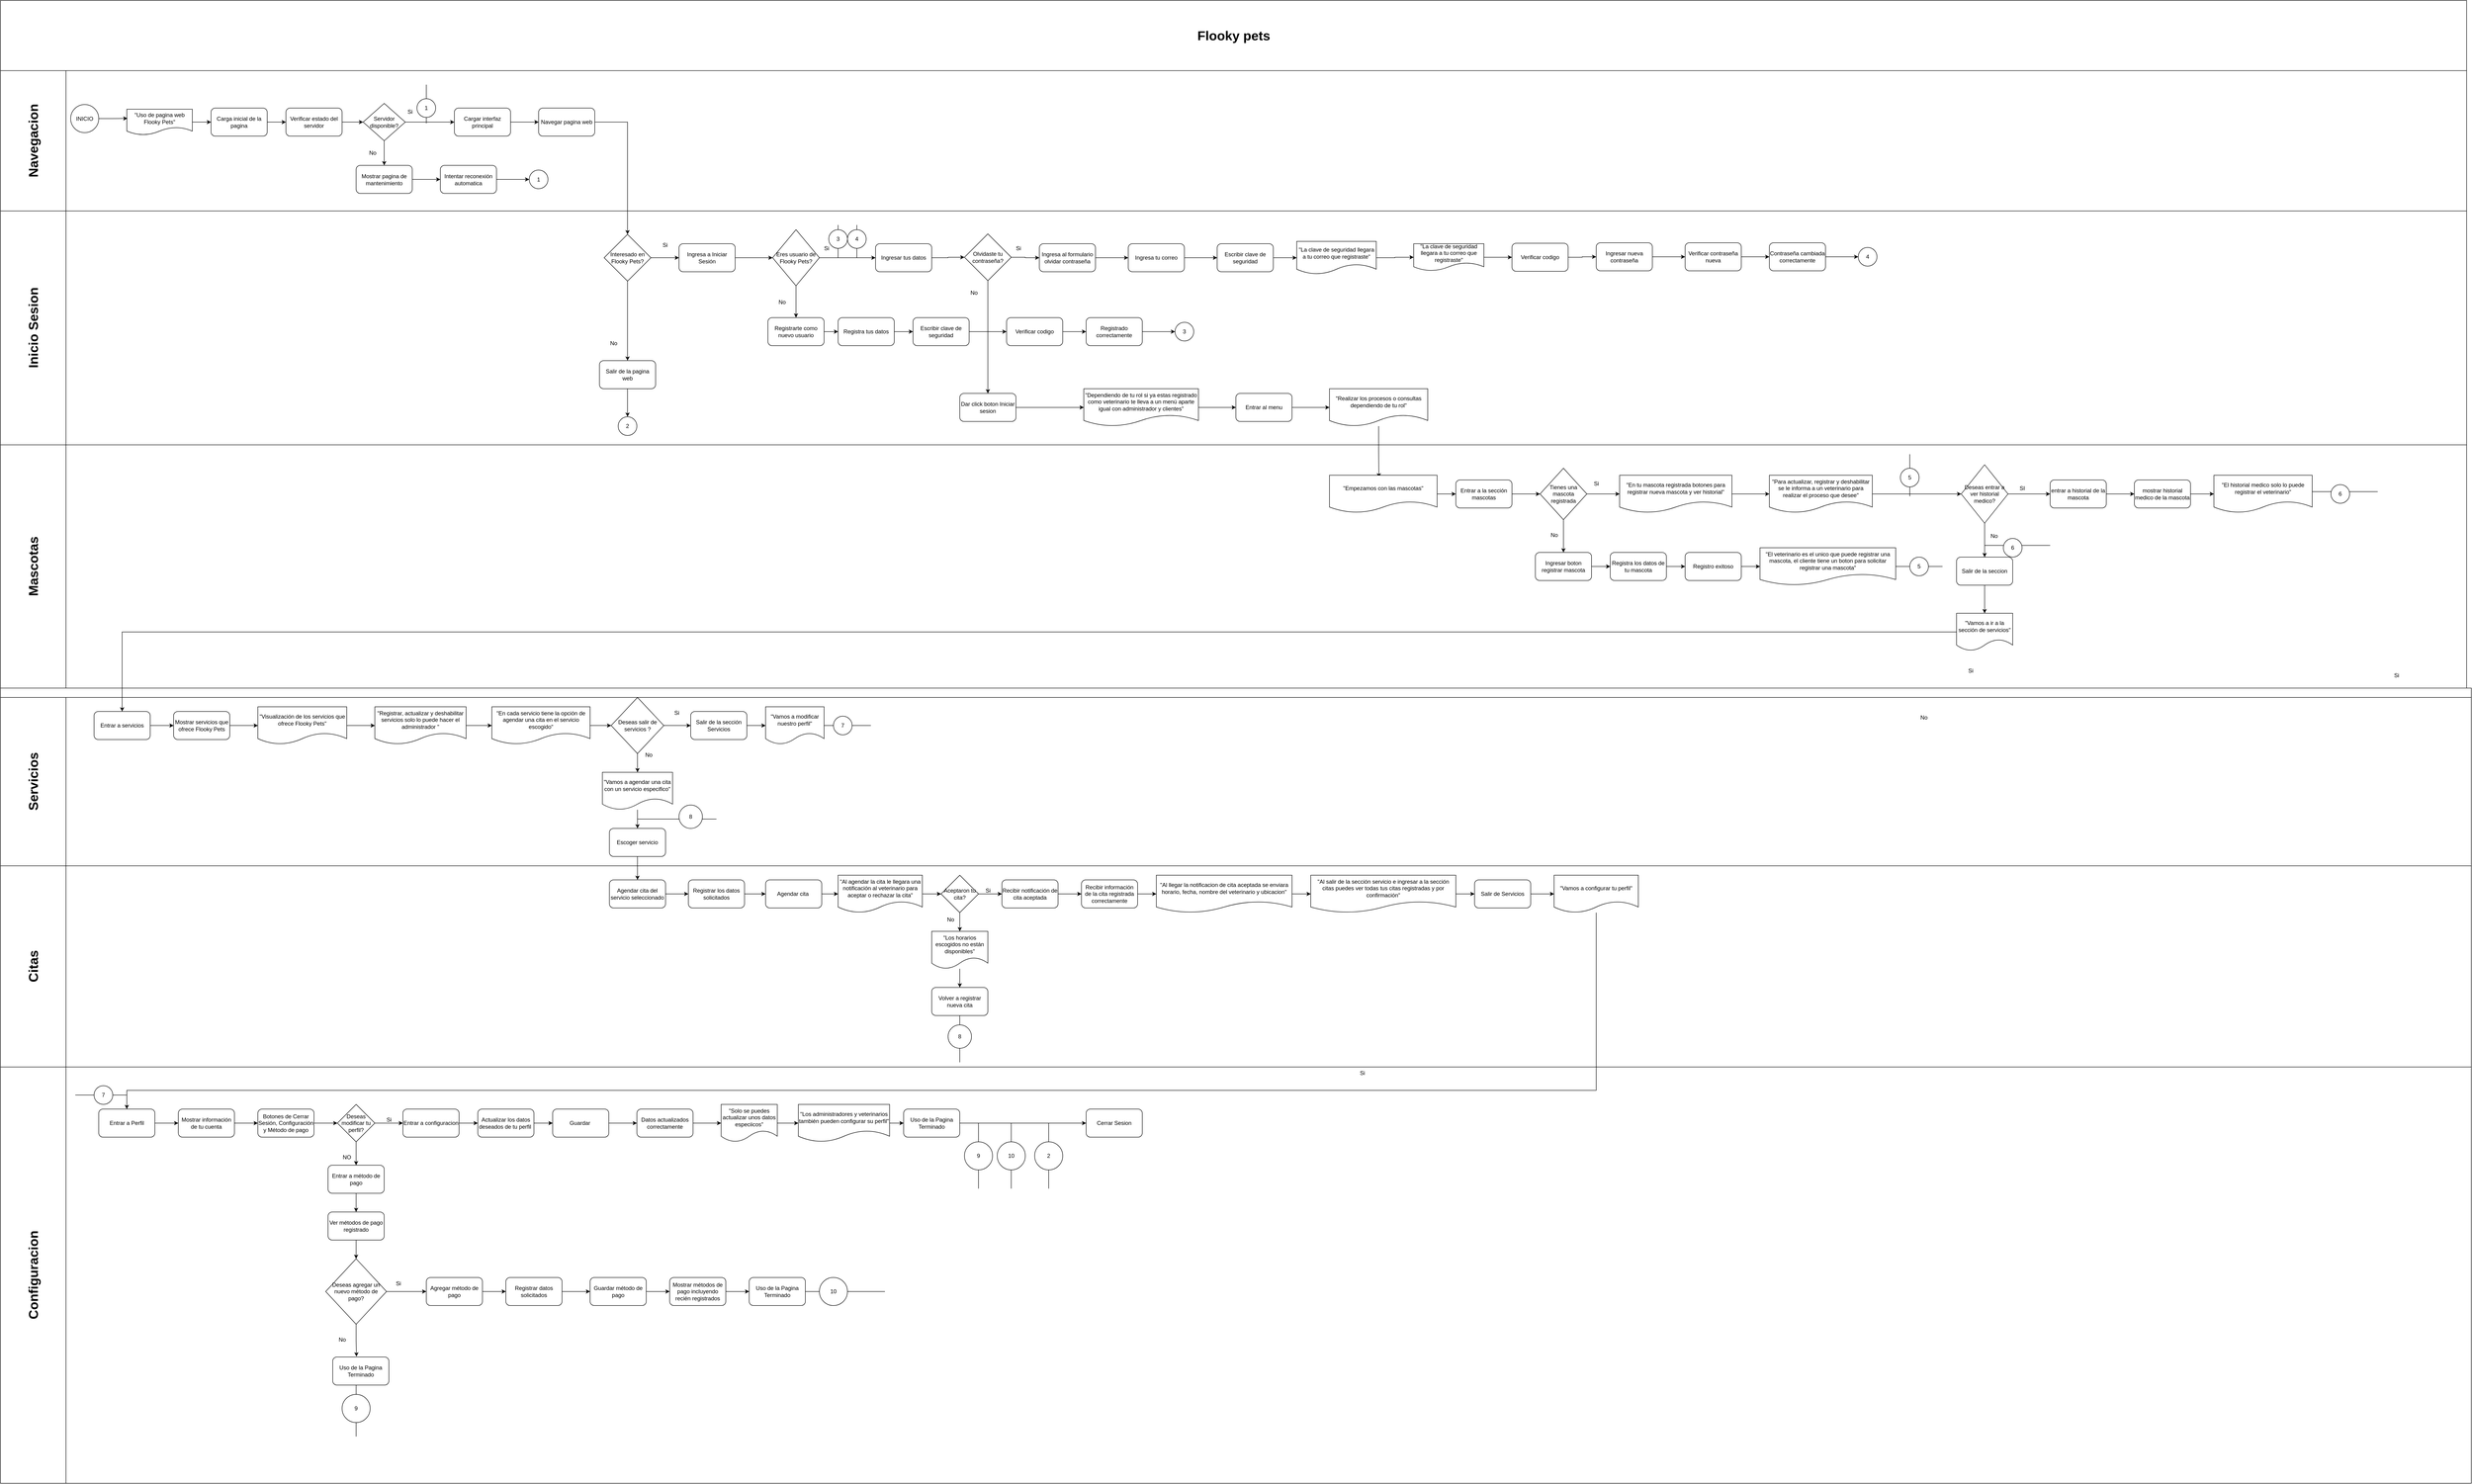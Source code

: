 <mxfile version="27.0.2">
  <diagram name="Página-1" id="5WowF1tZtqZ2zWdQ8NlJ">
    <mxGraphModel dx="11704" dy="7140" grid="1" gridSize="10" guides="1" tooltips="1" connect="1" arrows="1" fold="1" page="1" pageScale="1" pageWidth="2000" pageHeight="2000" math="0" shadow="0">
      <root>
        <mxCell id="0" />
        <mxCell id="1" parent="0" />
        <mxCell id="Lxw3tEKo1LNul-f_pS27-1" value="&lt;font style=&quot;font-size: 28px;&quot;&gt;Flooky pets&lt;/font&gt;" style="swimlane;childLayout=stackLayout;resizeParent=1;resizeParentMax=0;horizontal=1;startSize=150;horizontalStack=0;html=1;" parent="1" vertex="1">
          <mxGeometry x="-6000" y="-4000" width="5270" height="1470" as="geometry" />
        </mxCell>
        <mxCell id="Lxw3tEKo1LNul-f_pS27-2" value="&lt;font style=&quot;font-size: 28px;&quot;&gt;Navegacion&lt;/font&gt;" style="swimlane;startSize=140;horizontal=0;html=1;" parent="Lxw3tEKo1LNul-f_pS27-1" vertex="1">
          <mxGeometry y="150" width="5270" height="300" as="geometry" />
        </mxCell>
        <mxCell id="Lxw3tEKo1LNul-f_pS27-91" style="edgeStyle=orthogonalEdgeStyle;rounded=0;orthogonalLoop=1;jettySize=auto;html=1;entryX=0;entryY=0.5;entryDx=0;entryDy=0;" parent="Lxw3tEKo1LNul-f_pS27-2" source="Lxw3tEKo1LNul-f_pS27-32" target="Lxw3tEKo1LNul-f_pS27-8" edge="1">
          <mxGeometry relative="1" as="geometry" />
        </mxCell>
        <mxCell id="Lxw3tEKo1LNul-f_pS27-32" value="&quot;Uso de pagina web Flooky Pets&quot;" style="shape=document;whiteSpace=wrap;html=1;boundedLbl=1;" parent="Lxw3tEKo1LNul-f_pS27-2" vertex="1">
          <mxGeometry x="270" y="82.5" width="140" height="55" as="geometry" />
        </mxCell>
        <mxCell id="Lxw3tEKo1LNul-f_pS27-6" value="INICIO" style="ellipse;whiteSpace=wrap;html=1;aspect=fixed;" parent="Lxw3tEKo1LNul-f_pS27-2" vertex="1">
          <mxGeometry x="150" y="72.5" width="60" height="60" as="geometry" />
        </mxCell>
        <mxCell id="Lxw3tEKo1LNul-f_pS27-95" style="edgeStyle=orthogonalEdgeStyle;rounded=0;orthogonalLoop=1;jettySize=auto;html=1;" parent="Lxw3tEKo1LNul-f_pS27-2" source="Lxw3tEKo1LNul-f_pS27-8" target="Lxw3tEKo1LNul-f_pS27-10" edge="1">
          <mxGeometry relative="1" as="geometry" />
        </mxCell>
        <mxCell id="Lxw3tEKo1LNul-f_pS27-8" value="Carga inicial de la pagina" style="rounded=1;whiteSpace=wrap;html=1;" parent="Lxw3tEKo1LNul-f_pS27-2" vertex="1">
          <mxGeometry x="450" y="80" width="120" height="60" as="geometry" />
        </mxCell>
        <mxCell id="Lxw3tEKo1LNul-f_pS27-96" style="edgeStyle=orthogonalEdgeStyle;rounded=0;orthogonalLoop=1;jettySize=auto;html=1;entryX=0;entryY=0.5;entryDx=0;entryDy=0;" parent="Lxw3tEKo1LNul-f_pS27-2" source="Lxw3tEKo1LNul-f_pS27-10" target="Lxw3tEKo1LNul-f_pS27-13" edge="1">
          <mxGeometry relative="1" as="geometry" />
        </mxCell>
        <mxCell id="Lxw3tEKo1LNul-f_pS27-10" value="Verificar estado del servidor" style="rounded=1;whiteSpace=wrap;html=1;" parent="Lxw3tEKo1LNul-f_pS27-2" vertex="1">
          <mxGeometry x="610" y="80" width="120" height="60" as="geometry" />
        </mxCell>
        <mxCell id="Lxw3tEKo1LNul-f_pS27-94" style="edgeStyle=orthogonalEdgeStyle;rounded=0;orthogonalLoop=1;jettySize=auto;html=1;entryX=0.01;entryY=0.356;entryDx=0;entryDy=0;entryPerimeter=0;" parent="Lxw3tEKo1LNul-f_pS27-2" source="Lxw3tEKo1LNul-f_pS27-6" target="Lxw3tEKo1LNul-f_pS27-32" edge="1">
          <mxGeometry relative="1" as="geometry" />
        </mxCell>
        <mxCell id="Lxw3tEKo1LNul-f_pS27-97" style="edgeStyle=orthogonalEdgeStyle;rounded=0;orthogonalLoop=1;jettySize=auto;html=1;entryX=0;entryY=0.5;entryDx=0;entryDy=0;" parent="Lxw3tEKo1LNul-f_pS27-2" source="Lxw3tEKo1LNul-f_pS27-13" target="Lxw3tEKo1LNul-f_pS27-19" edge="1">
          <mxGeometry relative="1" as="geometry" />
        </mxCell>
        <mxCell id="Lxw3tEKo1LNul-f_pS27-100" style="edgeStyle=orthogonalEdgeStyle;rounded=0;orthogonalLoop=1;jettySize=auto;html=1;entryX=0.5;entryY=0;entryDx=0;entryDy=0;" parent="Lxw3tEKo1LNul-f_pS27-2" source="Lxw3tEKo1LNul-f_pS27-13" target="Lxw3tEKo1LNul-f_pS27-15" edge="1">
          <mxGeometry relative="1" as="geometry" />
        </mxCell>
        <mxCell id="Lxw3tEKo1LNul-f_pS27-13" value="Servidor disponible?" style="rhombus;whiteSpace=wrap;html=1;" parent="Lxw3tEKo1LNul-f_pS27-2" vertex="1">
          <mxGeometry x="775" y="70" width="90" height="80" as="geometry" />
        </mxCell>
        <mxCell id="Lxw3tEKo1LNul-f_pS27-102" style="edgeStyle=orthogonalEdgeStyle;rounded=0;orthogonalLoop=1;jettySize=auto;html=1;entryX=0;entryY=0.5;entryDx=0;entryDy=0;" parent="Lxw3tEKo1LNul-f_pS27-2" source="Lxw3tEKo1LNul-f_pS27-15" target="Lxw3tEKo1LNul-f_pS27-17" edge="1">
          <mxGeometry relative="1" as="geometry" />
        </mxCell>
        <mxCell id="Lxw3tEKo1LNul-f_pS27-15" value="Mostrar pagina de mantenimiento" style="rounded=1;whiteSpace=wrap;html=1;" parent="Lxw3tEKo1LNul-f_pS27-2" vertex="1">
          <mxGeometry x="760" y="202.5" width="120" height="60" as="geometry" />
        </mxCell>
        <mxCell id="Lxw3tEKo1LNul-f_pS27-103" style="edgeStyle=orthogonalEdgeStyle;rounded=0;orthogonalLoop=1;jettySize=auto;html=1;entryX=0;entryY=0.5;entryDx=0;entryDy=0;" parent="Lxw3tEKo1LNul-f_pS27-2" source="Lxw3tEKo1LNul-f_pS27-17" target="Lxw3tEKo1LNul-f_pS27-33" edge="1">
          <mxGeometry relative="1" as="geometry" />
        </mxCell>
        <mxCell id="Lxw3tEKo1LNul-f_pS27-17" value="Intentar reconexión automatica" style="rounded=1;whiteSpace=wrap;html=1;" parent="Lxw3tEKo1LNul-f_pS27-2" vertex="1">
          <mxGeometry x="940" y="202.5" width="120" height="60" as="geometry" />
        </mxCell>
        <mxCell id="Lxw3tEKo1LNul-f_pS27-99" style="edgeStyle=orthogonalEdgeStyle;rounded=0;orthogonalLoop=1;jettySize=auto;html=1;exitX=1;exitY=0.5;exitDx=0;exitDy=0;entryX=0;entryY=0.5;entryDx=0;entryDy=0;" parent="Lxw3tEKo1LNul-f_pS27-2" source="Lxw3tEKo1LNul-f_pS27-19" target="Lxw3tEKo1LNul-f_pS27-21" edge="1">
          <mxGeometry relative="1" as="geometry" />
        </mxCell>
        <mxCell id="Lxw3tEKo1LNul-f_pS27-19" value="Cargar interfaz principal" style="rounded=1;whiteSpace=wrap;html=1;" parent="Lxw3tEKo1LNul-f_pS27-2" vertex="1">
          <mxGeometry x="970" y="80" width="120" height="60" as="geometry" />
        </mxCell>
        <mxCell id="Lxw3tEKo1LNul-f_pS27-21" value="Navegar pagina web" style="rounded=1;whiteSpace=wrap;html=1;" parent="Lxw3tEKo1LNul-f_pS27-2" vertex="1">
          <mxGeometry x="1150" y="80" width="120" height="60" as="geometry" />
        </mxCell>
        <mxCell id="Lxw3tEKo1LNul-f_pS27-25" value="Si" style="text;html=1;align=center;verticalAlign=middle;resizable=0;points=[];autosize=1;strokeColor=none;fillColor=none;" parent="Lxw3tEKo1LNul-f_pS27-2" vertex="1">
          <mxGeometry x="860" y="72.5" width="30" height="30" as="geometry" />
        </mxCell>
        <mxCell id="Lxw3tEKo1LNul-f_pS27-26" value="No" style="text;html=1;align=center;verticalAlign=middle;resizable=0;points=[];autosize=1;strokeColor=none;fillColor=none;" parent="Lxw3tEKo1LNul-f_pS27-2" vertex="1">
          <mxGeometry x="775" y="160.5" width="40" height="30" as="geometry" />
        </mxCell>
        <mxCell id="Lxw3tEKo1LNul-f_pS27-33" value="1" style="ellipse;whiteSpace=wrap;html=1;aspect=fixed;" parent="Lxw3tEKo1LNul-f_pS27-2" vertex="1">
          <mxGeometry x="1130" y="212.5" width="40" height="40" as="geometry" />
        </mxCell>
        <mxCell id="Lxw3tEKo1LNul-f_pS27-35" value="" style="endArrow=none;html=1;rounded=0;" parent="Lxw3tEKo1LNul-f_pS27-2" source="Lxw3tEKo1LNul-f_pS27-37" edge="1">
          <mxGeometry width="50" height="50" relative="1" as="geometry">
            <mxPoint x="880" y="98" as="sourcePoint" />
            <mxPoint x="910" y="30" as="targetPoint" />
          </mxGeometry>
        </mxCell>
        <mxCell id="Lxw3tEKo1LNul-f_pS27-36" value="" style="endArrow=none;html=1;rounded=0;" parent="Lxw3tEKo1LNul-f_pS27-2" edge="1">
          <mxGeometry width="50" height="50" relative="1" as="geometry">
            <mxPoint x="910" y="112.5" as="sourcePoint" />
            <mxPoint x="910" y="97.5" as="targetPoint" />
          </mxGeometry>
        </mxCell>
        <mxCell id="Lxw3tEKo1LNul-f_pS27-37" value="1" style="ellipse;whiteSpace=wrap;html=1;aspect=fixed;" parent="Lxw3tEKo1LNul-f_pS27-2" vertex="1">
          <mxGeometry x="890" y="60" width="40" height="40" as="geometry" />
        </mxCell>
        <mxCell id="Lxw3tEKo1LNul-f_pS27-3" value="&lt;font style=&quot;font-size: 28px;&quot;&gt;Inicio Sesion&lt;/font&gt;" style="swimlane;startSize=140;horizontal=0;html=1;" parent="Lxw3tEKo1LNul-f_pS27-1" vertex="1">
          <mxGeometry y="450" width="5270" height="500" as="geometry" />
        </mxCell>
        <mxCell id="Lxw3tEKo1LNul-f_pS27-22" style="edgeStyle=orthogonalEdgeStyle;rounded=0;orthogonalLoop=1;jettySize=auto;html=1;exitX=1;exitY=0.5;exitDx=0;exitDy=0;entryX=0;entryY=0.5;entryDx=0;entryDy=0;" parent="Lxw3tEKo1LNul-f_pS27-3" source="Lxw3tEKo1LNul-f_pS27-24" target="Lxw3tEKo1LNul-f_pS27-30" edge="1">
          <mxGeometry relative="1" as="geometry" />
        </mxCell>
        <mxCell id="Lxw3tEKo1LNul-f_pS27-23" style="edgeStyle=orthogonalEdgeStyle;rounded=0;orthogonalLoop=1;jettySize=auto;html=1;exitX=0.5;exitY=1;exitDx=0;exitDy=0;entryX=0.5;entryY=0;entryDx=0;entryDy=0;" parent="Lxw3tEKo1LNul-f_pS27-3" source="Lxw3tEKo1LNul-f_pS27-24" target="Lxw3tEKo1LNul-f_pS27-28" edge="1">
          <mxGeometry relative="1" as="geometry" />
        </mxCell>
        <mxCell id="Lxw3tEKo1LNul-f_pS27-24" value="Interesado en Flooky Pets?" style="rhombus;whiteSpace=wrap;html=1;" parent="Lxw3tEKo1LNul-f_pS27-3" vertex="1">
          <mxGeometry x="1290" y="50" width="100" height="100" as="geometry" />
        </mxCell>
        <mxCell id="Lxw3tEKo1LNul-f_pS27-27" style="edgeStyle=orthogonalEdgeStyle;rounded=0;orthogonalLoop=1;jettySize=auto;html=1;exitX=0.5;exitY=1;exitDx=0;exitDy=0;entryX=0.5;entryY=0;entryDx=0;entryDy=0;" parent="Lxw3tEKo1LNul-f_pS27-3" source="Lxw3tEKo1LNul-f_pS27-28" target="Lxw3tEKo1LNul-f_pS27-34" edge="1">
          <mxGeometry relative="1" as="geometry" />
        </mxCell>
        <mxCell id="Lxw3tEKo1LNul-f_pS27-28" value="Salir de la pagina web" style="rounded=1;whiteSpace=wrap;html=1;" parent="Lxw3tEKo1LNul-f_pS27-3" vertex="1">
          <mxGeometry x="1280" y="320" width="120" height="60" as="geometry" />
        </mxCell>
        <mxCell id="Lxw3tEKo1LNul-f_pS27-117" style="edgeStyle=orthogonalEdgeStyle;rounded=0;orthogonalLoop=1;jettySize=auto;html=1;entryX=0;entryY=0.5;entryDx=0;entryDy=0;" parent="Lxw3tEKo1LNul-f_pS27-3" source="Lxw3tEKo1LNul-f_pS27-30" target="Lxw3tEKo1LNul-f_pS27-44" edge="1">
          <mxGeometry relative="1" as="geometry" />
        </mxCell>
        <mxCell id="Lxw3tEKo1LNul-f_pS27-30" value="Ingresa a Iniciar Sesión" style="rounded=1;whiteSpace=wrap;html=1;" parent="Lxw3tEKo1LNul-f_pS27-3" vertex="1">
          <mxGeometry x="1450" y="70" width="120" height="60" as="geometry" />
        </mxCell>
        <mxCell id="Lxw3tEKo1LNul-f_pS27-34" value="2" style="ellipse;whiteSpace=wrap;html=1;aspect=fixed;" parent="Lxw3tEKo1LNul-f_pS27-3" vertex="1">
          <mxGeometry x="1320" y="440" width="40" height="40" as="geometry" />
        </mxCell>
        <mxCell id="Lxw3tEKo1LNul-f_pS27-38" value="No" style="text;html=1;align=center;verticalAlign=middle;resizable=0;points=[];autosize=1;strokeColor=none;fillColor=none;" parent="Lxw3tEKo1LNul-f_pS27-3" vertex="1">
          <mxGeometry x="1290" y="268" width="40" height="30" as="geometry" />
        </mxCell>
        <mxCell id="Lxw3tEKo1LNul-f_pS27-39" value="Si" style="text;html=1;align=center;verticalAlign=middle;resizable=0;points=[];autosize=1;strokeColor=none;fillColor=none;" parent="Lxw3tEKo1LNul-f_pS27-3" vertex="1">
          <mxGeometry x="1405" y="58" width="30" height="30" as="geometry" />
        </mxCell>
        <mxCell id="Lxw3tEKo1LNul-f_pS27-40" style="edgeStyle=orthogonalEdgeStyle;rounded=0;orthogonalLoop=1;jettySize=auto;html=1;exitX=1;exitY=0.5;exitDx=0;exitDy=0;entryX=0;entryY=0.5;entryDx=0;entryDy=0;" parent="Lxw3tEKo1LNul-f_pS27-3" source="Lxw3tEKo1LNul-f_pS27-41" target="Lxw3tEKo1LNul-f_pS27-62" edge="1">
          <mxGeometry relative="1" as="geometry" />
        </mxCell>
        <mxCell id="Lxw3tEKo1LNul-f_pS27-41" value="Ingresar tus datos" style="rounded=1;whiteSpace=wrap;html=1;" parent="Lxw3tEKo1LNul-f_pS27-3" vertex="1">
          <mxGeometry x="1870" y="70" width="120" height="60" as="geometry" />
        </mxCell>
        <mxCell id="Lxw3tEKo1LNul-f_pS27-42" style="edgeStyle=orthogonalEdgeStyle;rounded=0;orthogonalLoop=1;jettySize=auto;html=1;exitX=0.5;exitY=1;exitDx=0;exitDy=0;entryX=0.5;entryY=0;entryDx=0;entryDy=0;" parent="Lxw3tEKo1LNul-f_pS27-3" source="Lxw3tEKo1LNul-f_pS27-44" target="Lxw3tEKo1LNul-f_pS27-46" edge="1">
          <mxGeometry relative="1" as="geometry" />
        </mxCell>
        <mxCell id="Lxw3tEKo1LNul-f_pS27-118" style="edgeStyle=orthogonalEdgeStyle;rounded=0;orthogonalLoop=1;jettySize=auto;html=1;" parent="Lxw3tEKo1LNul-f_pS27-3" source="Lxw3tEKo1LNul-f_pS27-44" target="Lxw3tEKo1LNul-f_pS27-41" edge="1">
          <mxGeometry relative="1" as="geometry" />
        </mxCell>
        <mxCell id="Lxw3tEKo1LNul-f_pS27-44" value="Eres usuario de Flooky Pets?" style="rhombus;whiteSpace=wrap;html=1;" parent="Lxw3tEKo1LNul-f_pS27-3" vertex="1">
          <mxGeometry x="1650" y="40" width="100" height="120" as="geometry" />
        </mxCell>
        <mxCell id="Lxw3tEKo1LNul-f_pS27-106" style="edgeStyle=orthogonalEdgeStyle;rounded=0;orthogonalLoop=1;jettySize=auto;html=1;entryX=0;entryY=0.5;entryDx=0;entryDy=0;" parent="Lxw3tEKo1LNul-f_pS27-3" source="Lxw3tEKo1LNul-f_pS27-46" target="Lxw3tEKo1LNul-f_pS27-48" edge="1">
          <mxGeometry relative="1" as="geometry" />
        </mxCell>
        <mxCell id="Lxw3tEKo1LNul-f_pS27-46" value="Registrarte como nuevo usuario" style="rounded=1;whiteSpace=wrap;html=1;" parent="Lxw3tEKo1LNul-f_pS27-3" vertex="1">
          <mxGeometry x="1640" y="228" width="120" height="60" as="geometry" />
        </mxCell>
        <mxCell id="Lxw3tEKo1LNul-f_pS27-107" style="edgeStyle=orthogonalEdgeStyle;rounded=0;orthogonalLoop=1;jettySize=auto;html=1;entryX=0;entryY=0.5;entryDx=0;entryDy=0;" parent="Lxw3tEKo1LNul-f_pS27-3" source="Lxw3tEKo1LNul-f_pS27-48" target="Lxw3tEKo1LNul-f_pS27-50" edge="1">
          <mxGeometry relative="1" as="geometry" />
        </mxCell>
        <mxCell id="Lxw3tEKo1LNul-f_pS27-48" value="Registra tus datos" style="rounded=1;whiteSpace=wrap;html=1;" parent="Lxw3tEKo1LNul-f_pS27-3" vertex="1">
          <mxGeometry x="1790" y="228" width="120" height="60" as="geometry" />
        </mxCell>
        <mxCell id="Lxw3tEKo1LNul-f_pS27-105" style="edgeStyle=orthogonalEdgeStyle;rounded=0;orthogonalLoop=1;jettySize=auto;html=1;entryX=0;entryY=0.5;entryDx=0;entryDy=0;" parent="Lxw3tEKo1LNul-f_pS27-3" source="Lxw3tEKo1LNul-f_pS27-50" target="Lxw3tEKo1LNul-f_pS27-54" edge="1">
          <mxGeometry relative="1" as="geometry" />
        </mxCell>
        <mxCell id="Lxw3tEKo1LNul-f_pS27-50" value="Escribir clave de seguridad" style="rounded=1;whiteSpace=wrap;html=1;" parent="Lxw3tEKo1LNul-f_pS27-3" vertex="1">
          <mxGeometry x="1950" y="228" width="120" height="60" as="geometry" />
        </mxCell>
        <mxCell id="Lxw3tEKo1LNul-f_pS27-61" style="edgeStyle=orthogonalEdgeStyle;rounded=0;orthogonalLoop=1;jettySize=auto;html=1;exitX=1;exitY=0.5;exitDx=0;exitDy=0;" parent="Lxw3tEKo1LNul-f_pS27-3" source="Lxw3tEKo1LNul-f_pS27-62" target="Lxw3tEKo1LNul-f_pS27-66" edge="1">
          <mxGeometry relative="1" as="geometry" />
        </mxCell>
        <mxCell id="Lxw3tEKo1LNul-f_pS27-62" value="Olvidaste tu contraseña?" style="rhombus;whiteSpace=wrap;html=1;" parent="Lxw3tEKo1LNul-f_pS27-3" vertex="1">
          <mxGeometry x="2060" y="49" width="100" height="100" as="geometry" />
        </mxCell>
        <mxCell id="Lxw3tEKo1LNul-f_pS27-63" value="Si" style="text;html=1;align=center;verticalAlign=middle;resizable=0;points=[];autosize=1;strokeColor=none;fillColor=none;" parent="Lxw3tEKo1LNul-f_pS27-3" vertex="1">
          <mxGeometry x="1750" y="65" width="30" height="30" as="geometry" />
        </mxCell>
        <mxCell id="Lxw3tEKo1LNul-f_pS27-64" value="No" style="text;html=1;align=center;verticalAlign=middle;resizable=0;points=[];autosize=1;strokeColor=none;fillColor=none;" parent="Lxw3tEKo1LNul-f_pS27-3" vertex="1">
          <mxGeometry x="1650" y="180" width="40" height="30" as="geometry" />
        </mxCell>
        <mxCell id="Lxw3tEKo1LNul-f_pS27-65" style="edgeStyle=orthogonalEdgeStyle;rounded=0;orthogonalLoop=1;jettySize=auto;html=1;entryX=0;entryY=0.5;entryDx=0;entryDy=0;" parent="Lxw3tEKo1LNul-f_pS27-3" source="Lxw3tEKo1LNul-f_pS27-66" target="Lxw3tEKo1LNul-f_pS27-68" edge="1">
          <mxGeometry relative="1" as="geometry" />
        </mxCell>
        <mxCell id="Lxw3tEKo1LNul-f_pS27-66" value="Ingresa al formulario olvidar contraseña" style="rounded=1;whiteSpace=wrap;html=1;" parent="Lxw3tEKo1LNul-f_pS27-3" vertex="1">
          <mxGeometry x="2220" y="70" width="120" height="60" as="geometry" />
        </mxCell>
        <mxCell id="Lxw3tEKo1LNul-f_pS27-67" style="edgeStyle=orthogonalEdgeStyle;rounded=0;orthogonalLoop=1;jettySize=auto;html=1;" parent="Lxw3tEKo1LNul-f_pS27-3" source="Lxw3tEKo1LNul-f_pS27-68" target="Lxw3tEKo1LNul-f_pS27-70" edge="1">
          <mxGeometry relative="1" as="geometry" />
        </mxCell>
        <mxCell id="Lxw3tEKo1LNul-f_pS27-68" value="Ingresa tu correo" style="rounded=1;whiteSpace=wrap;html=1;" parent="Lxw3tEKo1LNul-f_pS27-3" vertex="1">
          <mxGeometry x="2410" y="70" width="120" height="60" as="geometry" />
        </mxCell>
        <mxCell id="Lxw3tEKo1LNul-f_pS27-111" style="edgeStyle=orthogonalEdgeStyle;rounded=0;orthogonalLoop=1;jettySize=auto;html=1;entryX=0;entryY=0.5;entryDx=0;entryDy=0;" parent="Lxw3tEKo1LNul-f_pS27-3" source="Lxw3tEKo1LNul-f_pS27-70" target="Lxw3tEKo1LNul-f_pS27-52" edge="1">
          <mxGeometry relative="1" as="geometry" />
        </mxCell>
        <mxCell id="Lxw3tEKo1LNul-f_pS27-70" value="Escribir clave de seguridad" style="rounded=1;whiteSpace=wrap;html=1;" parent="Lxw3tEKo1LNul-f_pS27-3" vertex="1">
          <mxGeometry x="2600" y="70" width="120" height="60" as="geometry" />
        </mxCell>
        <mxCell id="Lxw3tEKo1LNul-f_pS27-82" value="" style="endArrow=none;html=1;rounded=0;" parent="Lxw3tEKo1LNul-f_pS27-3" source="Lxw3tEKo1LNul-f_pS27-85" edge="1">
          <mxGeometry width="50" height="50" relative="1" as="geometry">
            <mxPoint x="1790" y="100" as="sourcePoint" />
            <mxPoint x="1790" y="30" as="targetPoint" />
          </mxGeometry>
        </mxCell>
        <mxCell id="Lxw3tEKo1LNul-f_pS27-83" value="" style="endArrow=none;html=1;rounded=0;" parent="Lxw3tEKo1LNul-f_pS27-3" edge="1">
          <mxGeometry width="50" height="50" relative="1" as="geometry">
            <mxPoint x="1830" y="100" as="sourcePoint" />
            <mxPoint x="1830" y="30" as="targetPoint" />
          </mxGeometry>
        </mxCell>
        <mxCell id="Lxw3tEKo1LNul-f_pS27-84" value="" style="endArrow=none;html=1;rounded=0;" parent="Lxw3tEKo1LNul-f_pS27-3" target="Lxw3tEKo1LNul-f_pS27-85" edge="1">
          <mxGeometry width="50" height="50" relative="1" as="geometry">
            <mxPoint x="1790" y="100" as="sourcePoint" />
            <mxPoint x="1790" y="30" as="targetPoint" />
          </mxGeometry>
        </mxCell>
        <mxCell id="Lxw3tEKo1LNul-f_pS27-85" value="3" style="ellipse;whiteSpace=wrap;html=1;aspect=fixed;" parent="Lxw3tEKo1LNul-f_pS27-3" vertex="1">
          <mxGeometry x="1770" y="40" width="40" height="40" as="geometry" />
        </mxCell>
        <mxCell id="Lxw3tEKo1LNul-f_pS27-86" value="4" style="ellipse;whiteSpace=wrap;html=1;aspect=fixed;" parent="Lxw3tEKo1LNul-f_pS27-3" vertex="1">
          <mxGeometry x="1810" y="40" width="40" height="40" as="geometry" />
        </mxCell>
        <mxCell id="Lxw3tEKo1LNul-f_pS27-87" value="Si" style="text;html=1;align=center;verticalAlign=middle;resizable=0;points=[];autosize=1;strokeColor=none;fillColor=none;" parent="Lxw3tEKo1LNul-f_pS27-3" vertex="1">
          <mxGeometry x="2160" y="65" width="30" height="30" as="geometry" />
        </mxCell>
        <mxCell id="Lxw3tEKo1LNul-f_pS27-88" value="No" style="text;html=1;align=center;verticalAlign=middle;resizable=0;points=[];autosize=1;strokeColor=none;fillColor=none;" parent="Lxw3tEKo1LNul-f_pS27-3" vertex="1">
          <mxGeometry x="2060" y="160" width="40" height="30" as="geometry" />
        </mxCell>
        <mxCell id="Lxw3tEKo1LNul-f_pS27-112" style="edgeStyle=orthogonalEdgeStyle;rounded=0;orthogonalLoop=1;jettySize=auto;html=1;entryX=0;entryY=0.5;entryDx=0;entryDy=0;" parent="Lxw3tEKo1LNul-f_pS27-3" source="Lxw3tEKo1LNul-f_pS27-52" target="Lxw3tEKo1LNul-f_pS27-72" edge="1">
          <mxGeometry relative="1" as="geometry" />
        </mxCell>
        <mxCell id="Lxw3tEKo1LNul-f_pS27-52" value="&quot;La clave de seguridad llegara a tu correo que registraste&quot;" style="shape=document;whiteSpace=wrap;html=1;boundedLbl=1;" parent="Lxw3tEKo1LNul-f_pS27-3" vertex="1">
          <mxGeometry x="2770" y="65" width="170" height="70" as="geometry" />
        </mxCell>
        <mxCell id="Lxw3tEKo1LNul-f_pS27-108" style="edgeStyle=orthogonalEdgeStyle;rounded=0;orthogonalLoop=1;jettySize=auto;html=1;entryX=0;entryY=0.5;entryDx=0;entryDy=0;" parent="Lxw3tEKo1LNul-f_pS27-3" source="Lxw3tEKo1LNul-f_pS27-54" target="Lxw3tEKo1LNul-f_pS27-56" edge="1">
          <mxGeometry relative="1" as="geometry" />
        </mxCell>
        <mxCell id="Lxw3tEKo1LNul-f_pS27-54" value="Verificar codigo" style="rounded=1;whiteSpace=wrap;html=1;" parent="Lxw3tEKo1LNul-f_pS27-3" vertex="1">
          <mxGeometry x="2150" y="228" width="120" height="60" as="geometry" />
        </mxCell>
        <mxCell id="Lxw3tEKo1LNul-f_pS27-109" style="edgeStyle=orthogonalEdgeStyle;rounded=0;orthogonalLoop=1;jettySize=auto;html=1;entryX=0;entryY=0.5;entryDx=0;entryDy=0;" parent="Lxw3tEKo1LNul-f_pS27-3" source="Lxw3tEKo1LNul-f_pS27-56" target="Lxw3tEKo1LNul-f_pS27-57" edge="1">
          <mxGeometry relative="1" as="geometry" />
        </mxCell>
        <mxCell id="Lxw3tEKo1LNul-f_pS27-56" value="Registrado correctamente" style="rounded=1;whiteSpace=wrap;html=1;" parent="Lxw3tEKo1LNul-f_pS27-3" vertex="1">
          <mxGeometry x="2320" y="228" width="120" height="60" as="geometry" />
        </mxCell>
        <mxCell id="Lxw3tEKo1LNul-f_pS27-57" value="3" style="ellipse;whiteSpace=wrap;html=1;aspect=fixed;" parent="Lxw3tEKo1LNul-f_pS27-3" vertex="1">
          <mxGeometry x="2510" y="238" width="40" height="40" as="geometry" />
        </mxCell>
        <mxCell id="Lxw3tEKo1LNul-f_pS27-71" style="edgeStyle=orthogonalEdgeStyle;rounded=0;orthogonalLoop=1;jettySize=auto;html=1;entryX=0;entryY=0.5;entryDx=0;entryDy=0;" parent="Lxw3tEKo1LNul-f_pS27-3" source="Lxw3tEKo1LNul-f_pS27-72" target="Lxw3tEKo1LNul-f_pS27-74" edge="1">
          <mxGeometry relative="1" as="geometry" />
        </mxCell>
        <mxCell id="Lxw3tEKo1LNul-f_pS27-72" value="&quot;La clave de seguridad llegara a tu correo que registraste&quot;" style="shape=document;whiteSpace=wrap;html=1;boundedLbl=1;" parent="Lxw3tEKo1LNul-f_pS27-3" vertex="1">
          <mxGeometry x="3020" y="70" width="150" height="58" as="geometry" />
        </mxCell>
        <mxCell id="Lxw3tEKo1LNul-f_pS27-73" style="edgeStyle=orthogonalEdgeStyle;rounded=0;orthogonalLoop=1;jettySize=auto;html=1;entryX=0;entryY=0.5;entryDx=0;entryDy=0;" parent="Lxw3tEKo1LNul-f_pS27-3" source="Lxw3tEKo1LNul-f_pS27-74" target="Lxw3tEKo1LNul-f_pS27-76" edge="1">
          <mxGeometry relative="1" as="geometry" />
        </mxCell>
        <mxCell id="Lxw3tEKo1LNul-f_pS27-74" value="Verificar codigo" style="rounded=1;whiteSpace=wrap;html=1;" parent="Lxw3tEKo1LNul-f_pS27-3" vertex="1">
          <mxGeometry x="3230" y="69" width="120" height="60" as="geometry" />
        </mxCell>
        <mxCell id="Lxw3tEKo1LNul-f_pS27-75" style="edgeStyle=orthogonalEdgeStyle;rounded=0;orthogonalLoop=1;jettySize=auto;html=1;entryX=0;entryY=0.5;entryDx=0;entryDy=0;" parent="Lxw3tEKo1LNul-f_pS27-3" source="Lxw3tEKo1LNul-f_pS27-76" target="Lxw3tEKo1LNul-f_pS27-79" edge="1">
          <mxGeometry relative="1" as="geometry" />
        </mxCell>
        <mxCell id="Lxw3tEKo1LNul-f_pS27-76" value="Ingresar nueva contraseña" style="rounded=1;whiteSpace=wrap;html=1;" parent="Lxw3tEKo1LNul-f_pS27-3" vertex="1">
          <mxGeometry x="3410" y="68" width="120" height="60" as="geometry" />
        </mxCell>
        <mxCell id="Lxw3tEKo1LNul-f_pS27-77" value="4" style="ellipse;whiteSpace=wrap;html=1;aspect=fixed;" parent="Lxw3tEKo1LNul-f_pS27-3" vertex="1">
          <mxGeometry x="3970" y="78" width="40" height="40" as="geometry" />
        </mxCell>
        <mxCell id="Lxw3tEKo1LNul-f_pS27-78" style="edgeStyle=orthogonalEdgeStyle;rounded=0;orthogonalLoop=1;jettySize=auto;html=1;exitX=1;exitY=0.5;exitDx=0;exitDy=0;entryX=0;entryY=0.5;entryDx=0;entryDy=0;" parent="Lxw3tEKo1LNul-f_pS27-3" source="Lxw3tEKo1LNul-f_pS27-79" target="Lxw3tEKo1LNul-f_pS27-81" edge="1">
          <mxGeometry relative="1" as="geometry" />
        </mxCell>
        <mxCell id="Lxw3tEKo1LNul-f_pS27-79" value="Verificar contraseña nueva" style="rounded=1;whiteSpace=wrap;html=1;" parent="Lxw3tEKo1LNul-f_pS27-3" vertex="1">
          <mxGeometry x="3600" y="68" width="120" height="60" as="geometry" />
        </mxCell>
        <mxCell id="Lxw3tEKo1LNul-f_pS27-80" style="edgeStyle=orthogonalEdgeStyle;rounded=0;orthogonalLoop=1;jettySize=auto;html=1;entryX=0;entryY=0.5;entryDx=0;entryDy=0;" parent="Lxw3tEKo1LNul-f_pS27-3" source="Lxw3tEKo1LNul-f_pS27-81" target="Lxw3tEKo1LNul-f_pS27-77" edge="1">
          <mxGeometry relative="1" as="geometry" />
        </mxCell>
        <mxCell id="Lxw3tEKo1LNul-f_pS27-81" value="Contraseña cambiada correctamente" style="rounded=1;whiteSpace=wrap;html=1;" parent="Lxw3tEKo1LNul-f_pS27-3" vertex="1">
          <mxGeometry x="3780" y="68" width="120" height="60" as="geometry" />
        </mxCell>
        <mxCell id="Lxw3tEKo1LNul-f_pS27-104" style="edgeStyle=orthogonalEdgeStyle;rounded=0;orthogonalLoop=1;jettySize=auto;html=1;entryX=0;entryY=0.5;entryDx=0;entryDy=0;" parent="Lxw3tEKo1LNul-f_pS27-3" source="Lxw3tEKo1LNul-f_pS27-59" target="Lxw3tEKo1LNul-f_pS27-89" edge="1">
          <mxGeometry relative="1" as="geometry" />
        </mxCell>
        <mxCell id="Lxw3tEKo1LNul-f_pS27-59" value="Dar click boton Iniciar sesion" style="rounded=1;whiteSpace=wrap;html=1;" parent="Lxw3tEKo1LNul-f_pS27-3" vertex="1">
          <mxGeometry x="2050" y="390" width="120" height="60" as="geometry" />
        </mxCell>
        <mxCell id="Lxw3tEKo1LNul-f_pS27-121" style="edgeStyle=orthogonalEdgeStyle;rounded=0;orthogonalLoop=1;jettySize=auto;html=1;entryX=0;entryY=0.5;entryDx=0;entryDy=0;" parent="Lxw3tEKo1LNul-f_pS27-3" source="Lxw3tEKo1LNul-f_pS27-89" target="Lxw3tEKo1LNul-f_pS27-120" edge="1">
          <mxGeometry relative="1" as="geometry" />
        </mxCell>
        <mxCell id="Lxw3tEKo1LNul-f_pS27-89" value="&quot;Dependiendo de tu rol si ya estas registrado como veterinario te lleva a un menú aparte igual con administrador y clientes&quot;" style="shape=document;whiteSpace=wrap;html=1;boundedLbl=1;" parent="Lxw3tEKo1LNul-f_pS27-3" vertex="1">
          <mxGeometry x="2315" y="380" width="245" height="80" as="geometry" />
        </mxCell>
        <mxCell id="Lxw3tEKo1LNul-f_pS27-124" style="edgeStyle=orthogonalEdgeStyle;rounded=0;orthogonalLoop=1;jettySize=auto;html=1;entryX=0;entryY=0.5;entryDx=0;entryDy=0;" parent="Lxw3tEKo1LNul-f_pS27-3" source="Lxw3tEKo1LNul-f_pS27-120" target="Lxw3tEKo1LNul-f_pS27-123" edge="1">
          <mxGeometry relative="1" as="geometry" />
        </mxCell>
        <mxCell id="Lxw3tEKo1LNul-f_pS27-120" value="Entrar al menu" style="rounded=1;whiteSpace=wrap;html=1;" parent="Lxw3tEKo1LNul-f_pS27-3" vertex="1">
          <mxGeometry x="2640" y="390" width="120" height="60" as="geometry" />
        </mxCell>
        <mxCell id="Lxw3tEKo1LNul-f_pS27-123" value="&quot;Realizar los procesos o consultas dependiendo de tu rol&quot;" style="shape=document;whiteSpace=wrap;html=1;boundedLbl=1;" parent="Lxw3tEKo1LNul-f_pS27-3" vertex="1">
          <mxGeometry x="2840" y="380" width="210" height="80" as="geometry" />
        </mxCell>
        <mxCell id="Lxw3tEKo1LNul-f_pS27-60" style="edgeStyle=orthogonalEdgeStyle;rounded=0;orthogonalLoop=1;jettySize=auto;html=1;entryX=0.5;entryY=0;entryDx=0;entryDy=0;" parent="Lxw3tEKo1LNul-f_pS27-3" source="Lxw3tEKo1LNul-f_pS27-62" target="Lxw3tEKo1LNul-f_pS27-59" edge="1">
          <mxGeometry relative="1" as="geometry" />
        </mxCell>
        <mxCell id="Lxw3tEKo1LNul-f_pS27-119" style="edgeStyle=orthogonalEdgeStyle;rounded=0;orthogonalLoop=1;jettySize=auto;html=1;entryX=0.5;entryY=0;entryDx=0;entryDy=0;" parent="Lxw3tEKo1LNul-f_pS27-1" source="Lxw3tEKo1LNul-f_pS27-21" target="Lxw3tEKo1LNul-f_pS27-24" edge="1">
          <mxGeometry relative="1" as="geometry" />
        </mxCell>
        <mxCell id="Lxw3tEKo1LNul-f_pS27-131" style="edgeStyle=orthogonalEdgeStyle;rounded=0;orthogonalLoop=1;jettySize=auto;html=1;entryX=0.459;entryY=0.058;entryDx=0;entryDy=0;entryPerimeter=0;" parent="Lxw3tEKo1LNul-f_pS27-1" source="Lxw3tEKo1LNul-f_pS27-123" target="Lxw3tEKo1LNul-f_pS27-125" edge="1">
          <mxGeometry relative="1" as="geometry" />
        </mxCell>
        <mxCell id="Lxw3tEKo1LNul-f_pS27-4" value="&lt;font style=&quot;font-size: 28px;&quot;&gt;Mascotas&lt;/font&gt;" style="swimlane;startSize=140;horizontal=0;html=1;" parent="Lxw3tEKo1LNul-f_pS27-1" vertex="1">
          <mxGeometry y="950" width="5270" height="520" as="geometry" />
        </mxCell>
        <mxCell id="Lxw3tEKo1LNul-f_pS27-129" style="edgeStyle=orthogonalEdgeStyle;rounded=0;orthogonalLoop=1;jettySize=auto;html=1;entryX=0;entryY=0.5;entryDx=0;entryDy=0;" parent="Lxw3tEKo1LNul-f_pS27-4" source="Lxw3tEKo1LNul-f_pS27-125" target="Lxw3tEKo1LNul-f_pS27-127" edge="1">
          <mxGeometry relative="1" as="geometry" />
        </mxCell>
        <mxCell id="Lxw3tEKo1LNul-f_pS27-125" value="&quot;Empezamos con las mascotas&quot;" style="shape=document;whiteSpace=wrap;html=1;boundedLbl=1;" parent="Lxw3tEKo1LNul-f_pS27-4" vertex="1">
          <mxGeometry x="2840" y="65" width="230" height="80" as="geometry" />
        </mxCell>
        <mxCell id="Lxw3tEKo1LNul-f_pS27-130" style="edgeStyle=orthogonalEdgeStyle;rounded=0;orthogonalLoop=1;jettySize=auto;html=1;entryX=0;entryY=0.5;entryDx=0;entryDy=0;" parent="Lxw3tEKo1LNul-f_pS27-4" source="Lxw3tEKo1LNul-f_pS27-127" target="Lxw3tEKo1LNul-f_pS27-128" edge="1">
          <mxGeometry relative="1" as="geometry" />
        </mxCell>
        <mxCell id="Lxw3tEKo1LNul-f_pS27-127" value="Entrar a la sección mascotas" style="rounded=1;whiteSpace=wrap;html=1;" parent="Lxw3tEKo1LNul-f_pS27-4" vertex="1">
          <mxGeometry x="3110" y="75" width="120" height="60" as="geometry" />
        </mxCell>
        <mxCell id="Lxw3tEKo1LNul-f_pS27-134" style="edgeStyle=orthogonalEdgeStyle;rounded=0;orthogonalLoop=1;jettySize=auto;html=1;entryX=0.5;entryY=0;entryDx=0;entryDy=0;" parent="Lxw3tEKo1LNul-f_pS27-4" source="Lxw3tEKo1LNul-f_pS27-128" target="Lxw3tEKo1LNul-f_pS27-133" edge="1">
          <mxGeometry relative="1" as="geometry" />
        </mxCell>
        <mxCell id="Lxw3tEKo1LNul-f_pS27-152" style="edgeStyle=orthogonalEdgeStyle;rounded=0;orthogonalLoop=1;jettySize=auto;html=1;entryX=0;entryY=0.5;entryDx=0;entryDy=0;" parent="Lxw3tEKo1LNul-f_pS27-4" source="Lxw3tEKo1LNul-f_pS27-128" target="Lxw3tEKo1LNul-f_pS27-151" edge="1">
          <mxGeometry relative="1" as="geometry" />
        </mxCell>
        <mxCell id="Lxw3tEKo1LNul-f_pS27-128" value="Tienes una mascota registrada" style="rhombus;whiteSpace=wrap;html=1;" parent="Lxw3tEKo1LNul-f_pS27-4" vertex="1">
          <mxGeometry x="3290" y="50" width="100" height="110" as="geometry" />
        </mxCell>
        <mxCell id="tCxssxvuFEsz2nQ4bnv7-7" style="edgeStyle=orthogonalEdgeStyle;rounded=0;orthogonalLoop=1;jettySize=auto;html=1;entryX=0;entryY=0.5;entryDx=0;entryDy=0;" edge="1" parent="Lxw3tEKo1LNul-f_pS27-4" source="Lxw3tEKo1LNul-f_pS27-133" target="Lxw3tEKo1LNul-f_pS27-142">
          <mxGeometry relative="1" as="geometry" />
        </mxCell>
        <mxCell id="Lxw3tEKo1LNul-f_pS27-133" value="Ingresar boton registrar mascota" style="rounded=1;whiteSpace=wrap;html=1;" parent="Lxw3tEKo1LNul-f_pS27-4" vertex="1">
          <mxGeometry x="3280" y="230" width="120" height="60" as="geometry" />
        </mxCell>
        <mxCell id="tCxssxvuFEsz2nQ4bnv7-8" style="edgeStyle=orthogonalEdgeStyle;rounded=0;orthogonalLoop=1;jettySize=auto;html=1;entryX=0;entryY=0.5;entryDx=0;entryDy=0;" edge="1" parent="Lxw3tEKo1LNul-f_pS27-4" source="Lxw3tEKo1LNul-f_pS27-142" target="Lxw3tEKo1LNul-f_pS27-143">
          <mxGeometry relative="1" as="geometry" />
        </mxCell>
        <mxCell id="Lxw3tEKo1LNul-f_pS27-142" value="Registra los datos de tu mascota" style="rounded=1;whiteSpace=wrap;html=1;" parent="Lxw3tEKo1LNul-f_pS27-4" vertex="1">
          <mxGeometry x="3440" y="230" width="120" height="60" as="geometry" />
        </mxCell>
        <mxCell id="tCxssxvuFEsz2nQ4bnv7-9" style="edgeStyle=orthogonalEdgeStyle;rounded=0;orthogonalLoop=1;jettySize=auto;html=1;entryX=0;entryY=0.5;entryDx=0;entryDy=0;" edge="1" parent="Lxw3tEKo1LNul-f_pS27-4" source="Lxw3tEKo1LNul-f_pS27-143" target="Lxw3tEKo1LNul-f_pS27-144">
          <mxGeometry relative="1" as="geometry" />
        </mxCell>
        <mxCell id="Lxw3tEKo1LNul-f_pS27-143" value="Registro exitoso" style="rounded=1;whiteSpace=wrap;html=1;" parent="Lxw3tEKo1LNul-f_pS27-4" vertex="1">
          <mxGeometry x="3600" y="230" width="120" height="60" as="geometry" />
        </mxCell>
        <mxCell id="Lxw3tEKo1LNul-f_pS27-144" value="&quot;El veterinario es el unico que puede registrar una mascota, el cliente tiene un boton para solicitar registrar una mascota&quot;" style="shape=document;whiteSpace=wrap;html=1;boundedLbl=1;" parent="Lxw3tEKo1LNul-f_pS27-4" vertex="1">
          <mxGeometry x="3760" y="220" width="290" height="80" as="geometry" />
        </mxCell>
        <mxCell id="tCxssxvuFEsz2nQ4bnv7-4" style="edgeStyle=orthogonalEdgeStyle;rounded=0;orthogonalLoop=1;jettySize=auto;html=1;entryX=0;entryY=0.5;entryDx=0;entryDy=0;" edge="1" parent="Lxw3tEKo1LNul-f_pS27-4" source="Lxw3tEKo1LNul-f_pS27-151" target="tCxssxvuFEsz2nQ4bnv7-2">
          <mxGeometry relative="1" as="geometry" />
        </mxCell>
        <mxCell id="Lxw3tEKo1LNul-f_pS27-151" value="&quot;En tu mascota registrada botones para registrar nueva mascota y ver historial&quot;" style="shape=document;whiteSpace=wrap;html=1;boundedLbl=1;" parent="Lxw3tEKo1LNul-f_pS27-4" vertex="1">
          <mxGeometry x="3460" y="65" width="240" height="80" as="geometry" />
        </mxCell>
        <mxCell id="tCxssxvuFEsz2nQ4bnv7-6" style="edgeStyle=orthogonalEdgeStyle;rounded=0;orthogonalLoop=1;jettySize=auto;html=1;entryX=0;entryY=0.5;entryDx=0;entryDy=0;" edge="1" parent="Lxw3tEKo1LNul-f_pS27-4" source="tCxssxvuFEsz2nQ4bnv7-2" target="tCxssxvuFEsz2nQ4bnv7-22">
          <mxGeometry relative="1" as="geometry">
            <mxPoint x="4040" y="105" as="targetPoint" />
          </mxGeometry>
        </mxCell>
        <mxCell id="tCxssxvuFEsz2nQ4bnv7-2" value="&quot;Para actualizar, registrar y deshabilitar se le informa a un veterinario para realizar el proceso que desee&quot;" style="shape=document;whiteSpace=wrap;html=1;boundedLbl=1;" vertex="1" parent="Lxw3tEKo1LNul-f_pS27-4">
          <mxGeometry x="3780" y="65" width="220" height="80" as="geometry" />
        </mxCell>
        <mxCell id="tCxssxvuFEsz2nQ4bnv7-10" value="" style="endArrow=none;html=1;rounded=0;exitX=1;exitY=0.5;exitDx=0;exitDy=0;" edge="1" parent="Lxw3tEKo1LNul-f_pS27-4" source="Lxw3tEKo1LNul-f_pS27-144">
          <mxGeometry width="50" height="50" relative="1" as="geometry">
            <mxPoint x="4110" y="260" as="sourcePoint" />
            <mxPoint x="4150" y="260" as="targetPoint" />
          </mxGeometry>
        </mxCell>
        <mxCell id="tCxssxvuFEsz2nQ4bnv7-11" value="5" style="ellipse;whiteSpace=wrap;html=1;aspect=fixed;" vertex="1" parent="Lxw3tEKo1LNul-f_pS27-4">
          <mxGeometry x="4080" y="240" width="40" height="40" as="geometry" />
        </mxCell>
        <mxCell id="tCxssxvuFEsz2nQ4bnv7-20" value="" style="endArrow=none;html=1;rounded=0;" edge="1" parent="Lxw3tEKo1LNul-f_pS27-4">
          <mxGeometry width="50" height="50" relative="1" as="geometry">
            <mxPoint x="4080" y="110" as="sourcePoint" />
            <mxPoint x="4080" y="20" as="targetPoint" />
          </mxGeometry>
        </mxCell>
        <mxCell id="tCxssxvuFEsz2nQ4bnv7-16" value="5" style="ellipse;whiteSpace=wrap;html=1;aspect=fixed;" vertex="1" parent="Lxw3tEKo1LNul-f_pS27-4">
          <mxGeometry x="4060" y="50" width="40" height="40" as="geometry" />
        </mxCell>
        <mxCell id="tCxssxvuFEsz2nQ4bnv7-26" style="edgeStyle=orthogonalEdgeStyle;rounded=0;orthogonalLoop=1;jettySize=auto;html=1;exitX=0.5;exitY=1;exitDx=0;exitDy=0;" edge="1" parent="Lxw3tEKo1LNul-f_pS27-4" source="tCxssxvuFEsz2nQ4bnv7-22" target="tCxssxvuFEsz2nQ4bnv7-24">
          <mxGeometry relative="1" as="geometry" />
        </mxCell>
        <mxCell id="tCxssxvuFEsz2nQ4bnv7-27" style="edgeStyle=orthogonalEdgeStyle;rounded=0;orthogonalLoop=1;jettySize=auto;html=1;" edge="1" parent="Lxw3tEKo1LNul-f_pS27-4" source="tCxssxvuFEsz2nQ4bnv7-22" target="tCxssxvuFEsz2nQ4bnv7-25">
          <mxGeometry relative="1" as="geometry" />
        </mxCell>
        <mxCell id="tCxssxvuFEsz2nQ4bnv7-22" value="Deseas entrar a ver historial medico?" style="rhombus;whiteSpace=wrap;html=1;" vertex="1" parent="Lxw3tEKo1LNul-f_pS27-4">
          <mxGeometry x="4190" y="42.5" width="100" height="125" as="geometry" />
        </mxCell>
        <mxCell id="tCxssxvuFEsz2nQ4bnv7-56" style="edgeStyle=orthogonalEdgeStyle;rounded=0;orthogonalLoop=1;jettySize=auto;html=1;entryX=0.5;entryY=0;entryDx=0;entryDy=0;" edge="1" parent="Lxw3tEKo1LNul-f_pS27-4" source="tCxssxvuFEsz2nQ4bnv7-24" target="tCxssxvuFEsz2nQ4bnv7-30">
          <mxGeometry relative="1" as="geometry" />
        </mxCell>
        <mxCell id="tCxssxvuFEsz2nQ4bnv7-24" value="Salir de la seccion" style="rounded=1;whiteSpace=wrap;html=1;" vertex="1" parent="Lxw3tEKo1LNul-f_pS27-4">
          <mxGeometry x="4180" y="240" width="120" height="60" as="geometry" />
        </mxCell>
        <mxCell id="tCxssxvuFEsz2nQ4bnv7-46" style="edgeStyle=orthogonalEdgeStyle;rounded=0;orthogonalLoop=1;jettySize=auto;html=1;entryX=0;entryY=0.5;entryDx=0;entryDy=0;" edge="1" parent="Lxw3tEKo1LNul-f_pS27-4" source="tCxssxvuFEsz2nQ4bnv7-25" target="tCxssxvuFEsz2nQ4bnv7-45">
          <mxGeometry relative="1" as="geometry" />
        </mxCell>
        <mxCell id="tCxssxvuFEsz2nQ4bnv7-25" value="entrar a historial de la mascota" style="rounded=1;whiteSpace=wrap;html=1;" vertex="1" parent="Lxw3tEKo1LNul-f_pS27-4">
          <mxGeometry x="4380" y="75" width="120" height="60" as="geometry" />
        </mxCell>
        <mxCell id="tCxssxvuFEsz2nQ4bnv7-29" value="No" style="text;html=1;align=center;verticalAlign=middle;resizable=0;points=[];autosize=1;strokeColor=none;fillColor=none;" vertex="1" parent="Lxw3tEKo1LNul-f_pS27-4">
          <mxGeometry x="4240" y="180" width="40" height="30" as="geometry" />
        </mxCell>
        <mxCell id="tCxssxvuFEsz2nQ4bnv7-30" value="&quot;Vamos a ir a la sección de servicios&quot;" style="shape=document;whiteSpace=wrap;html=1;boundedLbl=1;" vertex="1" parent="Lxw3tEKo1LNul-f_pS27-4">
          <mxGeometry x="4180" y="360" width="120" height="80" as="geometry" />
        </mxCell>
        <mxCell id="tCxssxvuFEsz2nQ4bnv7-49" style="edgeStyle=orthogonalEdgeStyle;rounded=0;orthogonalLoop=1;jettySize=auto;html=1;" edge="1" parent="Lxw3tEKo1LNul-f_pS27-4" source="tCxssxvuFEsz2nQ4bnv7-45" target="tCxssxvuFEsz2nQ4bnv7-47">
          <mxGeometry relative="1" as="geometry" />
        </mxCell>
        <mxCell id="tCxssxvuFEsz2nQ4bnv7-45" value="mostrar historial medico de la mascota" style="rounded=1;whiteSpace=wrap;html=1;" vertex="1" parent="Lxw3tEKo1LNul-f_pS27-4">
          <mxGeometry x="4560" y="75" width="120" height="60" as="geometry" />
        </mxCell>
        <mxCell id="tCxssxvuFEsz2nQ4bnv7-47" value="&quot;El historial medico solo lo puede registrar el veterinario&quot;" style="shape=document;whiteSpace=wrap;html=1;boundedLbl=1;" vertex="1" parent="Lxw3tEKo1LNul-f_pS27-4">
          <mxGeometry x="4730" y="65" width="210" height="80" as="geometry" />
        </mxCell>
        <mxCell id="tCxssxvuFEsz2nQ4bnv7-51" value="" style="endArrow=none;html=1;rounded=0;" edge="1" parent="Lxw3tEKo1LNul-f_pS27-4">
          <mxGeometry width="50" height="50" relative="1" as="geometry">
            <mxPoint x="4940" y="100" as="sourcePoint" />
            <mxPoint x="5080" y="100" as="targetPoint" />
          </mxGeometry>
        </mxCell>
        <mxCell id="tCxssxvuFEsz2nQ4bnv7-52" value="6" style="ellipse;whiteSpace=wrap;html=1;aspect=fixed;" vertex="1" parent="Lxw3tEKo1LNul-f_pS27-4">
          <mxGeometry x="4980" y="85" width="40" height="40" as="geometry" />
        </mxCell>
        <mxCell id="tCxssxvuFEsz2nQ4bnv7-54" value="" style="endArrow=none;html=1;rounded=0;" edge="1" parent="Lxw3tEKo1LNul-f_pS27-4">
          <mxGeometry width="50" height="50" relative="1" as="geometry">
            <mxPoint x="4240" y="215" as="sourcePoint" />
            <mxPoint x="4380" y="215" as="targetPoint" />
          </mxGeometry>
        </mxCell>
        <mxCell id="tCxssxvuFEsz2nQ4bnv7-55" value="6" style="ellipse;whiteSpace=wrap;html=1;aspect=fixed;" vertex="1" parent="Lxw3tEKo1LNul-f_pS27-4">
          <mxGeometry x="4280" y="200" width="40" height="40" as="geometry" />
        </mxCell>
        <mxCell id="Lxw3tEKo1LNul-f_pS27-139" value="Si" style="text;html=1;align=center;verticalAlign=middle;resizable=0;points=[];autosize=1;strokeColor=none;fillColor=none;" parent="1" vertex="1">
          <mxGeometry x="-1805" y="-2582" width="30" height="30" as="geometry" />
        </mxCell>
        <mxCell id="Lxw3tEKo1LNul-f_pS27-140" value="No" style="text;html=1;align=center;verticalAlign=middle;resizable=0;points=[];autosize=1;strokeColor=none;fillColor=none;" parent="1" vertex="1">
          <mxGeometry x="-1910" y="-2482" width="40" height="30" as="geometry" />
        </mxCell>
        <mxCell id="tCxssxvuFEsz2nQ4bnv7-28" value="Si" style="text;html=1;align=center;verticalAlign=middle;resizable=0;points=[];autosize=1;strokeColor=none;fillColor=none;" vertex="1" parent="1">
          <mxGeometry x="-895" y="-2572" width="30" height="30" as="geometry" />
        </mxCell>
        <mxCell id="tCxssxvuFEsz2nQ4bnv7-41" value="" style="swimlane;childLayout=stackLayout;resizeParent=1;resizeParentMax=0;horizontal=1;startSize=20;horizontalStack=0;html=1;" vertex="1" parent="1">
          <mxGeometry x="-6000" y="-2530" width="5280" height="1700" as="geometry" />
        </mxCell>
        <mxCell id="tCxssxvuFEsz2nQ4bnv7-42" value="&lt;font style=&quot;font-size: 28px;&quot;&gt;Servicios&lt;/font&gt;" style="swimlane;startSize=140;horizontal=0;html=1;" vertex="1" parent="tCxssxvuFEsz2nQ4bnv7-41">
          <mxGeometry y="20" width="5280" height="360" as="geometry" />
        </mxCell>
        <mxCell id="tCxssxvuFEsz2nQ4bnv7-88" style="edgeStyle=orthogonalEdgeStyle;rounded=0;orthogonalLoop=1;jettySize=auto;html=1;entryX=0;entryY=0.5;entryDx=0;entryDy=0;" edge="1" parent="tCxssxvuFEsz2nQ4bnv7-42" source="tCxssxvuFEsz2nQ4bnv7-57" target="tCxssxvuFEsz2nQ4bnv7-59">
          <mxGeometry relative="1" as="geometry" />
        </mxCell>
        <mxCell id="tCxssxvuFEsz2nQ4bnv7-57" value="Entrar a servicios" style="rounded=1;whiteSpace=wrap;html=1;" vertex="1" parent="tCxssxvuFEsz2nQ4bnv7-42">
          <mxGeometry x="200" y="30" width="120" height="60" as="geometry" />
        </mxCell>
        <mxCell id="tCxssxvuFEsz2nQ4bnv7-89" style="edgeStyle=orthogonalEdgeStyle;rounded=0;orthogonalLoop=1;jettySize=auto;html=1;entryX=0;entryY=0.5;entryDx=0;entryDy=0;" edge="1" parent="tCxssxvuFEsz2nQ4bnv7-42" source="tCxssxvuFEsz2nQ4bnv7-59" target="tCxssxvuFEsz2nQ4bnv7-61">
          <mxGeometry relative="1" as="geometry" />
        </mxCell>
        <mxCell id="tCxssxvuFEsz2nQ4bnv7-59" value="Mostrar servicios que ofrece Flooky Pets" style="rounded=1;whiteSpace=wrap;html=1;" vertex="1" parent="tCxssxvuFEsz2nQ4bnv7-42">
          <mxGeometry x="370" y="30" width="120" height="60" as="geometry" />
        </mxCell>
        <mxCell id="tCxssxvuFEsz2nQ4bnv7-90" style="edgeStyle=orthogonalEdgeStyle;rounded=0;orthogonalLoop=1;jettySize=auto;html=1;entryX=0;entryY=0.5;entryDx=0;entryDy=0;" edge="1" parent="tCxssxvuFEsz2nQ4bnv7-42" source="tCxssxvuFEsz2nQ4bnv7-61" target="tCxssxvuFEsz2nQ4bnv7-63">
          <mxGeometry relative="1" as="geometry" />
        </mxCell>
        <mxCell id="tCxssxvuFEsz2nQ4bnv7-61" value="&quot;Visualización de los servicios que ofrece Flooky Pets&quot;" style="shape=document;whiteSpace=wrap;html=1;boundedLbl=1;" vertex="1" parent="tCxssxvuFEsz2nQ4bnv7-42">
          <mxGeometry x="550" y="20" width="190" height="80" as="geometry" />
        </mxCell>
        <mxCell id="tCxssxvuFEsz2nQ4bnv7-91" style="edgeStyle=orthogonalEdgeStyle;rounded=0;orthogonalLoop=1;jettySize=auto;html=1;entryX=0;entryY=0.5;entryDx=0;entryDy=0;" edge="1" parent="tCxssxvuFEsz2nQ4bnv7-42" source="tCxssxvuFEsz2nQ4bnv7-63" target="tCxssxvuFEsz2nQ4bnv7-69">
          <mxGeometry relative="1" as="geometry" />
        </mxCell>
        <mxCell id="tCxssxvuFEsz2nQ4bnv7-63" value="&quot;Registrar, actualizar y deshabilitar servicios solo lo puede hacer el administrador &quot;" style="shape=document;whiteSpace=wrap;html=1;boundedLbl=1;" vertex="1" parent="tCxssxvuFEsz2nQ4bnv7-42">
          <mxGeometry x="800" y="20" width="195" height="80" as="geometry" />
        </mxCell>
        <mxCell id="tCxssxvuFEsz2nQ4bnv7-74" style="edgeStyle=orthogonalEdgeStyle;rounded=0;orthogonalLoop=1;jettySize=auto;html=1;entryX=0;entryY=0.5;entryDx=0;entryDy=0;" edge="1" parent="tCxssxvuFEsz2nQ4bnv7-42" source="tCxssxvuFEsz2nQ4bnv7-68" target="tCxssxvuFEsz2nQ4bnv7-73">
          <mxGeometry relative="1" as="geometry" />
        </mxCell>
        <mxCell id="tCxssxvuFEsz2nQ4bnv7-79" style="edgeStyle=orthogonalEdgeStyle;rounded=0;orthogonalLoop=1;jettySize=auto;html=1;" edge="1" parent="tCxssxvuFEsz2nQ4bnv7-42" source="tCxssxvuFEsz2nQ4bnv7-68" target="tCxssxvuFEsz2nQ4bnv7-76">
          <mxGeometry relative="1" as="geometry" />
        </mxCell>
        <mxCell id="tCxssxvuFEsz2nQ4bnv7-68" value="Deseas salir de servicios ?" style="rhombus;whiteSpace=wrap;html=1;" vertex="1" parent="tCxssxvuFEsz2nQ4bnv7-42">
          <mxGeometry x="1305" width="112.5" height="120" as="geometry" />
        </mxCell>
        <mxCell id="tCxssxvuFEsz2nQ4bnv7-92" style="edgeStyle=orthogonalEdgeStyle;rounded=0;orthogonalLoop=1;jettySize=auto;html=1;entryX=0;entryY=0.5;entryDx=0;entryDy=0;" edge="1" parent="tCxssxvuFEsz2nQ4bnv7-42" source="tCxssxvuFEsz2nQ4bnv7-69" target="tCxssxvuFEsz2nQ4bnv7-68">
          <mxGeometry relative="1" as="geometry" />
        </mxCell>
        <mxCell id="tCxssxvuFEsz2nQ4bnv7-69" value="&quot;En cada servicio tiene la opción de agendar una cita en el servicio escogido&quot;" style="shape=document;whiteSpace=wrap;html=1;boundedLbl=1;" vertex="1" parent="tCxssxvuFEsz2nQ4bnv7-42">
          <mxGeometry x="1050" y="20" width="210" height="80" as="geometry" />
        </mxCell>
        <mxCell id="tCxssxvuFEsz2nQ4bnv7-85" style="edgeStyle=orthogonalEdgeStyle;rounded=0;orthogonalLoop=1;jettySize=auto;html=1;entryX=0;entryY=0.5;entryDx=0;entryDy=0;" edge="1" parent="tCxssxvuFEsz2nQ4bnv7-42" source="tCxssxvuFEsz2nQ4bnv7-73" target="tCxssxvuFEsz2nQ4bnv7-84">
          <mxGeometry relative="1" as="geometry" />
        </mxCell>
        <mxCell id="tCxssxvuFEsz2nQ4bnv7-73" value="Salir de la sección Servicios" style="rounded=1;whiteSpace=wrap;html=1;" vertex="1" parent="tCxssxvuFEsz2nQ4bnv7-42">
          <mxGeometry x="1475" y="30" width="120" height="60" as="geometry" />
        </mxCell>
        <mxCell id="tCxssxvuFEsz2nQ4bnv7-93" style="edgeStyle=orthogonalEdgeStyle;rounded=0;orthogonalLoop=1;jettySize=auto;html=1;entryX=0.5;entryY=0;entryDx=0;entryDy=0;" edge="1" parent="tCxssxvuFEsz2nQ4bnv7-42" source="tCxssxvuFEsz2nQ4bnv7-76" target="tCxssxvuFEsz2nQ4bnv7-77">
          <mxGeometry relative="1" as="geometry" />
        </mxCell>
        <mxCell id="tCxssxvuFEsz2nQ4bnv7-76" value="&quot;Vamos a agendar una cita con un servicio especifico&quot;" style="shape=document;whiteSpace=wrap;html=1;boundedLbl=1;" vertex="1" parent="tCxssxvuFEsz2nQ4bnv7-42">
          <mxGeometry x="1286.25" y="160" width="150" height="80" as="geometry" />
        </mxCell>
        <mxCell id="tCxssxvuFEsz2nQ4bnv7-94" style="edgeStyle=orthogonalEdgeStyle;rounded=0;orthogonalLoop=1;jettySize=auto;html=1;entryX=0.5;entryY=0;entryDx=0;entryDy=0;" edge="1" parent="tCxssxvuFEsz2nQ4bnv7-42" source="tCxssxvuFEsz2nQ4bnv7-77" target="tCxssxvuFEsz2nQ4bnv7-78">
          <mxGeometry relative="1" as="geometry" />
        </mxCell>
        <mxCell id="tCxssxvuFEsz2nQ4bnv7-77" value="Escoger servicio" style="rounded=1;whiteSpace=wrap;html=1;" vertex="1" parent="tCxssxvuFEsz2nQ4bnv7-42">
          <mxGeometry x="1301.25" y="280" width="120" height="60" as="geometry" />
        </mxCell>
        <mxCell id="tCxssxvuFEsz2nQ4bnv7-84" value="&quot;Vamos a modificar nuestro perfil&quot;" style="shape=document;whiteSpace=wrap;html=1;boundedLbl=1;" vertex="1" parent="tCxssxvuFEsz2nQ4bnv7-42">
          <mxGeometry x="1635" y="20" width="125" height="80" as="geometry" />
        </mxCell>
        <mxCell id="tCxssxvuFEsz2nQ4bnv7-78" value="Agendar cita del servicio seleccionado" style="rounded=1;whiteSpace=wrap;html=1;" vertex="1" parent="tCxssxvuFEsz2nQ4bnv7-42">
          <mxGeometry x="1301.25" y="390" width="120" height="60" as="geometry" />
        </mxCell>
        <mxCell id="tCxssxvuFEsz2nQ4bnv7-75" value="Si" style="text;html=1;align=center;verticalAlign=middle;resizable=0;points=[];autosize=1;strokeColor=none;fillColor=none;" vertex="1" parent="tCxssxvuFEsz2nQ4bnv7-42">
          <mxGeometry x="1430" y="18" width="30" height="30" as="geometry" />
        </mxCell>
        <mxCell id="tCxssxvuFEsz2nQ4bnv7-82" value="No" style="text;html=1;align=center;verticalAlign=middle;resizable=0;points=[];autosize=1;strokeColor=none;fillColor=none;" vertex="1" parent="tCxssxvuFEsz2nQ4bnv7-42">
          <mxGeometry x="1365" y="108" width="40" height="30" as="geometry" />
        </mxCell>
        <mxCell id="tCxssxvuFEsz2nQ4bnv7-95" value="" style="endArrow=none;html=1;rounded=0;" edge="1" parent="tCxssxvuFEsz2nQ4bnv7-42">
          <mxGeometry width="50" height="50" relative="1" as="geometry">
            <mxPoint x="1760" y="60" as="sourcePoint" />
            <mxPoint x="1860" y="60" as="targetPoint" />
          </mxGeometry>
        </mxCell>
        <mxCell id="tCxssxvuFEsz2nQ4bnv7-96" value="7" style="ellipse;whiteSpace=wrap;html=1;aspect=fixed;" vertex="1" parent="tCxssxvuFEsz2nQ4bnv7-42">
          <mxGeometry x="1780" y="40" width="40" height="40" as="geometry" />
        </mxCell>
        <mxCell id="tCxssxvuFEsz2nQ4bnv7-122" value="" style="endArrow=none;html=1;rounded=0;" edge="1" parent="tCxssxvuFEsz2nQ4bnv7-42">
          <mxGeometry width="50" height="50" relative="1" as="geometry">
            <mxPoint x="1361.25" y="260" as="sourcePoint" />
            <mxPoint x="1530" y="260" as="targetPoint" />
          </mxGeometry>
        </mxCell>
        <mxCell id="tCxssxvuFEsz2nQ4bnv7-123" value="8" style="ellipse;whiteSpace=wrap;html=1;aspect=fixed;" vertex="1" parent="tCxssxvuFEsz2nQ4bnv7-42">
          <mxGeometry x="1450" y="230" width="50" height="50" as="geometry" />
        </mxCell>
        <mxCell id="tCxssxvuFEsz2nQ4bnv7-43" value="&lt;font style=&quot;font-size: 28px;&quot;&gt;Citas&lt;/font&gt;" style="swimlane;startSize=140;horizontal=0;html=1;" vertex="1" parent="tCxssxvuFEsz2nQ4bnv7-41">
          <mxGeometry y="380" width="5280" height="430" as="geometry" />
        </mxCell>
        <mxCell id="tCxssxvuFEsz2nQ4bnv7-100" style="edgeStyle=orthogonalEdgeStyle;rounded=0;orthogonalLoop=1;jettySize=auto;html=1;entryX=0;entryY=0.5;entryDx=0;entryDy=0;" edge="1" parent="tCxssxvuFEsz2nQ4bnv7-43" source="tCxssxvuFEsz2nQ4bnv7-97" target="tCxssxvuFEsz2nQ4bnv7-99">
          <mxGeometry relative="1" as="geometry" />
        </mxCell>
        <mxCell id="tCxssxvuFEsz2nQ4bnv7-97" value="Registrar los datos solicitados" style="rounded=1;whiteSpace=wrap;html=1;" vertex="1" parent="tCxssxvuFEsz2nQ4bnv7-43">
          <mxGeometry x="1470" y="30" width="120" height="60" as="geometry" />
        </mxCell>
        <mxCell id="tCxssxvuFEsz2nQ4bnv7-102" style="edgeStyle=orthogonalEdgeStyle;rounded=0;orthogonalLoop=1;jettySize=auto;html=1;entryX=0;entryY=0.5;entryDx=0;entryDy=0;" edge="1" parent="tCxssxvuFEsz2nQ4bnv7-43" source="tCxssxvuFEsz2nQ4bnv7-99" target="tCxssxvuFEsz2nQ4bnv7-101">
          <mxGeometry relative="1" as="geometry" />
        </mxCell>
        <mxCell id="tCxssxvuFEsz2nQ4bnv7-99" value="Agendar cita&amp;nbsp;" style="rounded=1;whiteSpace=wrap;html=1;" vertex="1" parent="tCxssxvuFEsz2nQ4bnv7-43">
          <mxGeometry x="1635" y="30" width="120" height="60" as="geometry" />
        </mxCell>
        <mxCell id="tCxssxvuFEsz2nQ4bnv7-107" style="edgeStyle=orthogonalEdgeStyle;rounded=0;orthogonalLoop=1;jettySize=auto;html=1;entryX=0;entryY=0.5;entryDx=0;entryDy=0;" edge="1" parent="tCxssxvuFEsz2nQ4bnv7-43" source="tCxssxvuFEsz2nQ4bnv7-101" target="tCxssxvuFEsz2nQ4bnv7-105">
          <mxGeometry relative="1" as="geometry" />
        </mxCell>
        <mxCell id="tCxssxvuFEsz2nQ4bnv7-101" value="&quot;Al agendar la cita le llegara una notificación al veterinario para aceptar o rechazar la cita&quot;" style="shape=document;whiteSpace=wrap;html=1;boundedLbl=1;" vertex="1" parent="tCxssxvuFEsz2nQ4bnv7-43">
          <mxGeometry x="1790" y="20" width="180" height="80" as="geometry" />
        </mxCell>
        <mxCell id="tCxssxvuFEsz2nQ4bnv7-110" style="edgeStyle=orthogonalEdgeStyle;rounded=0;orthogonalLoop=1;jettySize=auto;html=1;entryX=0.5;entryY=0;entryDx=0;entryDy=0;" edge="1" parent="tCxssxvuFEsz2nQ4bnv7-43" source="tCxssxvuFEsz2nQ4bnv7-105" target="tCxssxvuFEsz2nQ4bnv7-109">
          <mxGeometry relative="1" as="geometry" />
        </mxCell>
        <mxCell id="tCxssxvuFEsz2nQ4bnv7-111" style="edgeStyle=orthogonalEdgeStyle;rounded=0;orthogonalLoop=1;jettySize=auto;html=1;entryX=0;entryY=0.5;entryDx=0;entryDy=0;" edge="1" parent="tCxssxvuFEsz2nQ4bnv7-43" source="tCxssxvuFEsz2nQ4bnv7-105" target="tCxssxvuFEsz2nQ4bnv7-108">
          <mxGeometry relative="1" as="geometry" />
        </mxCell>
        <mxCell id="tCxssxvuFEsz2nQ4bnv7-105" value="Aceptaron tu cita?" style="rhombus;whiteSpace=wrap;html=1;" vertex="1" parent="tCxssxvuFEsz2nQ4bnv7-43">
          <mxGeometry x="2010" y="20" width="80" height="80" as="geometry" />
        </mxCell>
        <mxCell id="tCxssxvuFEsz2nQ4bnv7-115" style="edgeStyle=orthogonalEdgeStyle;rounded=0;orthogonalLoop=1;jettySize=auto;html=1;entryX=0;entryY=0.5;entryDx=0;entryDy=0;" edge="1" parent="tCxssxvuFEsz2nQ4bnv7-43" source="tCxssxvuFEsz2nQ4bnv7-108" target="tCxssxvuFEsz2nQ4bnv7-114">
          <mxGeometry relative="1" as="geometry" />
        </mxCell>
        <mxCell id="tCxssxvuFEsz2nQ4bnv7-108" value="Recibir notificación de cita aceptada" style="rounded=1;whiteSpace=wrap;html=1;" vertex="1" parent="tCxssxvuFEsz2nQ4bnv7-43">
          <mxGeometry x="2140" y="30" width="120" height="60" as="geometry" />
        </mxCell>
        <mxCell id="tCxssxvuFEsz2nQ4bnv7-126" style="edgeStyle=orthogonalEdgeStyle;rounded=0;orthogonalLoop=1;jettySize=auto;html=1;" edge="1" parent="tCxssxvuFEsz2nQ4bnv7-43" source="tCxssxvuFEsz2nQ4bnv7-109" target="tCxssxvuFEsz2nQ4bnv7-125">
          <mxGeometry relative="1" as="geometry" />
        </mxCell>
        <mxCell id="tCxssxvuFEsz2nQ4bnv7-109" value="&quot;Los horarios escogidos no están disponibles&quot;" style="shape=document;whiteSpace=wrap;html=1;boundedLbl=1;" vertex="1" parent="tCxssxvuFEsz2nQ4bnv7-43">
          <mxGeometry x="1990" y="140" width="120" height="80" as="geometry" />
        </mxCell>
        <mxCell id="tCxssxvuFEsz2nQ4bnv7-117" style="edgeStyle=orthogonalEdgeStyle;rounded=0;orthogonalLoop=1;jettySize=auto;html=1;entryX=0;entryY=0.5;entryDx=0;entryDy=0;" edge="1" parent="tCxssxvuFEsz2nQ4bnv7-43" source="tCxssxvuFEsz2nQ4bnv7-114" target="tCxssxvuFEsz2nQ4bnv7-116">
          <mxGeometry relative="1" as="geometry" />
        </mxCell>
        <mxCell id="tCxssxvuFEsz2nQ4bnv7-114" value="Recibir información de la cita registrada correctamente" style="rounded=1;whiteSpace=wrap;html=1;" vertex="1" parent="tCxssxvuFEsz2nQ4bnv7-43">
          <mxGeometry x="2310" y="30" width="120" height="60" as="geometry" />
        </mxCell>
        <mxCell id="tCxssxvuFEsz2nQ4bnv7-112" value="No" style="text;html=1;align=center;verticalAlign=middle;resizable=0;points=[];autosize=1;strokeColor=none;fillColor=none;" vertex="1" parent="tCxssxvuFEsz2nQ4bnv7-43">
          <mxGeometry x="2010" y="100" width="40" height="30" as="geometry" />
        </mxCell>
        <mxCell id="tCxssxvuFEsz2nQ4bnv7-128" style="edgeStyle=orthogonalEdgeStyle;rounded=0;orthogonalLoop=1;jettySize=auto;html=1;entryX=0;entryY=0.5;entryDx=0;entryDy=0;" edge="1" parent="tCxssxvuFEsz2nQ4bnv7-43" source="tCxssxvuFEsz2nQ4bnv7-116" target="tCxssxvuFEsz2nQ4bnv7-127">
          <mxGeometry relative="1" as="geometry" />
        </mxCell>
        <mxCell id="tCxssxvuFEsz2nQ4bnv7-116" value="&quot;Al llegar la notificacion de cita aceptada se enviara horario, fecha, nombre del veterinario y ubicacion&quot;" style="shape=document;whiteSpace=wrap;html=1;boundedLbl=1;" vertex="1" parent="tCxssxvuFEsz2nQ4bnv7-43">
          <mxGeometry x="2470" y="20" width="290" height="80" as="geometry" />
        </mxCell>
        <mxCell id="tCxssxvuFEsz2nQ4bnv7-118" value="" style="endArrow=none;html=1;rounded=0;" edge="1" parent="tCxssxvuFEsz2nQ4bnv7-43">
          <mxGeometry width="50" height="50" relative="1" as="geometry">
            <mxPoint x="2050" y="420" as="sourcePoint" />
            <mxPoint x="2050" y="320" as="targetPoint" />
          </mxGeometry>
        </mxCell>
        <mxCell id="tCxssxvuFEsz2nQ4bnv7-119" value="8" style="ellipse;whiteSpace=wrap;html=1;aspect=fixed;" vertex="1" parent="tCxssxvuFEsz2nQ4bnv7-43">
          <mxGeometry x="2025" y="340" width="50" height="50" as="geometry" />
        </mxCell>
        <mxCell id="tCxssxvuFEsz2nQ4bnv7-125" value="Volver a registrar nueva cita" style="rounded=1;whiteSpace=wrap;html=1;" vertex="1" parent="tCxssxvuFEsz2nQ4bnv7-43">
          <mxGeometry x="1990" y="260" width="120" height="60" as="geometry" />
        </mxCell>
        <mxCell id="tCxssxvuFEsz2nQ4bnv7-130" style="edgeStyle=orthogonalEdgeStyle;rounded=0;orthogonalLoop=1;jettySize=auto;html=1;entryX=0;entryY=0.5;entryDx=0;entryDy=0;" edge="1" parent="tCxssxvuFEsz2nQ4bnv7-43" source="tCxssxvuFEsz2nQ4bnv7-127" target="tCxssxvuFEsz2nQ4bnv7-129">
          <mxGeometry relative="1" as="geometry" />
        </mxCell>
        <mxCell id="tCxssxvuFEsz2nQ4bnv7-127" value="&quot;Al salir de la sección servicio e ingresar a la sección citas puedes ver todas tus citas registradas y por confirmación&quot;" style="shape=document;whiteSpace=wrap;html=1;boundedLbl=1;" vertex="1" parent="tCxssxvuFEsz2nQ4bnv7-43">
          <mxGeometry x="2800" y="20" width="310" height="80" as="geometry" />
        </mxCell>
        <mxCell id="tCxssxvuFEsz2nQ4bnv7-132" style="edgeStyle=orthogonalEdgeStyle;rounded=0;orthogonalLoop=1;jettySize=auto;html=1;entryX=0;entryY=0.5;entryDx=0;entryDy=0;" edge="1" parent="tCxssxvuFEsz2nQ4bnv7-43" source="tCxssxvuFEsz2nQ4bnv7-129" target="tCxssxvuFEsz2nQ4bnv7-131">
          <mxGeometry relative="1" as="geometry" />
        </mxCell>
        <mxCell id="tCxssxvuFEsz2nQ4bnv7-129" value="Salir de Servicios" style="rounded=1;whiteSpace=wrap;html=1;" vertex="1" parent="tCxssxvuFEsz2nQ4bnv7-43">
          <mxGeometry x="3150" y="30" width="120" height="60" as="geometry" />
        </mxCell>
        <mxCell id="tCxssxvuFEsz2nQ4bnv7-131" value="&quot;Vamos a configurar tu perfil&quot;" style="shape=document;whiteSpace=wrap;html=1;boundedLbl=1;" vertex="1" parent="tCxssxvuFEsz2nQ4bnv7-43">
          <mxGeometry x="3320" y="20" width="180" height="80" as="geometry" />
        </mxCell>
        <mxCell id="tCxssxvuFEsz2nQ4bnv7-98" style="edgeStyle=orthogonalEdgeStyle;rounded=0;orthogonalLoop=1;jettySize=auto;html=1;entryX=0;entryY=0.5;entryDx=0;entryDy=0;" edge="1" parent="tCxssxvuFEsz2nQ4bnv7-41" source="tCxssxvuFEsz2nQ4bnv7-78" target="tCxssxvuFEsz2nQ4bnv7-97">
          <mxGeometry relative="1" as="geometry" />
        </mxCell>
        <mxCell id="tCxssxvuFEsz2nQ4bnv7-134" style="edgeStyle=orthogonalEdgeStyle;rounded=0;orthogonalLoop=1;jettySize=auto;html=1;entryX=0.5;entryY=0;entryDx=0;entryDy=0;" edge="1" parent="tCxssxvuFEsz2nQ4bnv7-41" source="tCxssxvuFEsz2nQ4bnv7-131" target="tCxssxvuFEsz2nQ4bnv7-133">
          <mxGeometry relative="1" as="geometry">
            <Array as="points">
              <mxPoint x="3410" y="860" />
              <mxPoint x="270" y="860" />
            </Array>
          </mxGeometry>
        </mxCell>
        <mxCell id="tCxssxvuFEsz2nQ4bnv7-44" value="&lt;font style=&quot;font-size: 28px;&quot;&gt;Configuracion&lt;/font&gt;" style="swimlane;startSize=140;horizontal=0;html=1;" vertex="1" parent="tCxssxvuFEsz2nQ4bnv7-41">
          <mxGeometry y="810" width="5280" height="890" as="geometry" />
        </mxCell>
        <mxCell id="tCxssxvuFEsz2nQ4bnv7-137" style="edgeStyle=orthogonalEdgeStyle;rounded=0;orthogonalLoop=1;jettySize=auto;html=1;entryX=0;entryY=0.5;entryDx=0;entryDy=0;" edge="1" parent="tCxssxvuFEsz2nQ4bnv7-44" source="tCxssxvuFEsz2nQ4bnv7-133" target="tCxssxvuFEsz2nQ4bnv7-135">
          <mxGeometry relative="1" as="geometry" />
        </mxCell>
        <mxCell id="tCxssxvuFEsz2nQ4bnv7-133" value="Entrar a Perfil" style="rounded=1;whiteSpace=wrap;html=1;" vertex="1" parent="tCxssxvuFEsz2nQ4bnv7-44">
          <mxGeometry x="210" y="90" width="120" height="60" as="geometry" />
        </mxCell>
        <mxCell id="tCxssxvuFEsz2nQ4bnv7-138" style="edgeStyle=orthogonalEdgeStyle;rounded=0;orthogonalLoop=1;jettySize=auto;html=1;entryX=0;entryY=0.5;entryDx=0;entryDy=0;" edge="1" parent="tCxssxvuFEsz2nQ4bnv7-44" source="tCxssxvuFEsz2nQ4bnv7-135" target="tCxssxvuFEsz2nQ4bnv7-136">
          <mxGeometry relative="1" as="geometry" />
        </mxCell>
        <mxCell id="tCxssxvuFEsz2nQ4bnv7-135" value="Mostrar información de tu cuenta" style="rounded=1;whiteSpace=wrap;html=1;" vertex="1" parent="tCxssxvuFEsz2nQ4bnv7-44">
          <mxGeometry x="380" y="90" width="120" height="60" as="geometry" />
        </mxCell>
        <mxCell id="tCxssxvuFEsz2nQ4bnv7-141" style="edgeStyle=orthogonalEdgeStyle;rounded=0;orthogonalLoop=1;jettySize=auto;html=1;entryX=0;entryY=0.5;entryDx=0;entryDy=0;" edge="1" parent="tCxssxvuFEsz2nQ4bnv7-44" source="tCxssxvuFEsz2nQ4bnv7-136" target="tCxssxvuFEsz2nQ4bnv7-140">
          <mxGeometry relative="1" as="geometry" />
        </mxCell>
        <mxCell id="tCxssxvuFEsz2nQ4bnv7-136" value="Botones de Cerrar Sesión, Configuración y Método de pago" style="rounded=1;whiteSpace=wrap;html=1;" vertex="1" parent="tCxssxvuFEsz2nQ4bnv7-44">
          <mxGeometry x="550" y="90" width="120" height="60" as="geometry" />
        </mxCell>
        <mxCell id="tCxssxvuFEsz2nQ4bnv7-211" style="edgeStyle=orthogonalEdgeStyle;rounded=0;orthogonalLoop=1;jettySize=auto;html=1;entryX=0;entryY=0.5;entryDx=0;entryDy=0;" edge="1" parent="tCxssxvuFEsz2nQ4bnv7-44" source="tCxssxvuFEsz2nQ4bnv7-140" target="tCxssxvuFEsz2nQ4bnv7-210">
          <mxGeometry relative="1" as="geometry" />
        </mxCell>
        <mxCell id="tCxssxvuFEsz2nQ4bnv7-212" style="edgeStyle=orthogonalEdgeStyle;rounded=0;orthogonalLoop=1;jettySize=auto;html=1;entryX=0.5;entryY=0;entryDx=0;entryDy=0;" edge="1" parent="tCxssxvuFEsz2nQ4bnv7-44" source="tCxssxvuFEsz2nQ4bnv7-140" target="tCxssxvuFEsz2nQ4bnv7-142">
          <mxGeometry relative="1" as="geometry" />
        </mxCell>
        <mxCell id="tCxssxvuFEsz2nQ4bnv7-140" value="Deseas modificar tu perfil?" style="rhombus;whiteSpace=wrap;html=1;" vertex="1" parent="tCxssxvuFEsz2nQ4bnv7-44">
          <mxGeometry x="720" y="80" width="80" height="80" as="geometry" />
        </mxCell>
        <mxCell id="tCxssxvuFEsz2nQ4bnv7-220" style="edgeStyle=orthogonalEdgeStyle;rounded=0;orthogonalLoop=1;jettySize=auto;html=1;entryX=0.5;entryY=0;entryDx=0;entryDy=0;" edge="1" parent="tCxssxvuFEsz2nQ4bnv7-44" source="tCxssxvuFEsz2nQ4bnv7-142" target="tCxssxvuFEsz2nQ4bnv7-217">
          <mxGeometry relative="1" as="geometry" />
        </mxCell>
        <mxCell id="tCxssxvuFEsz2nQ4bnv7-142" value="Entrar a método de pago" style="rounded=1;whiteSpace=wrap;html=1;" vertex="1" parent="tCxssxvuFEsz2nQ4bnv7-44">
          <mxGeometry x="700" y="210" width="120" height="60" as="geometry" />
        </mxCell>
        <mxCell id="tCxssxvuFEsz2nQ4bnv7-224" style="edgeStyle=orthogonalEdgeStyle;rounded=0;orthogonalLoop=1;jettySize=auto;html=1;entryX=0;entryY=0.5;entryDx=0;entryDy=0;" edge="1" parent="tCxssxvuFEsz2nQ4bnv7-44" source="tCxssxvuFEsz2nQ4bnv7-210" target="tCxssxvuFEsz2nQ4bnv7-223">
          <mxGeometry relative="1" as="geometry" />
        </mxCell>
        <mxCell id="tCxssxvuFEsz2nQ4bnv7-210" value="Entrar a configuracion" style="rounded=1;whiteSpace=wrap;html=1;" vertex="1" parent="tCxssxvuFEsz2nQ4bnv7-44">
          <mxGeometry x="860" y="90" width="120" height="60" as="geometry" />
        </mxCell>
        <mxCell id="tCxssxvuFEsz2nQ4bnv7-215" value="" style="endArrow=none;html=1;rounded=0;" edge="1" parent="tCxssxvuFEsz2nQ4bnv7-44">
          <mxGeometry width="50" height="50" relative="1" as="geometry">
            <mxPoint x="270" y="60" as="sourcePoint" />
            <mxPoint x="160" y="60" as="targetPoint" />
          </mxGeometry>
        </mxCell>
        <mxCell id="tCxssxvuFEsz2nQ4bnv7-216" value="7" style="ellipse;whiteSpace=wrap;html=1;aspect=fixed;" vertex="1" parent="tCxssxvuFEsz2nQ4bnv7-44">
          <mxGeometry x="200" y="40" width="40" height="40" as="geometry" />
        </mxCell>
        <mxCell id="tCxssxvuFEsz2nQ4bnv7-219" style="edgeStyle=orthogonalEdgeStyle;rounded=0;orthogonalLoop=1;jettySize=auto;html=1;entryX=0.5;entryY=0;entryDx=0;entryDy=0;" edge="1" parent="tCxssxvuFEsz2nQ4bnv7-44" source="tCxssxvuFEsz2nQ4bnv7-217" target="tCxssxvuFEsz2nQ4bnv7-218">
          <mxGeometry relative="1" as="geometry" />
        </mxCell>
        <mxCell id="tCxssxvuFEsz2nQ4bnv7-217" value="Ver métodos de pago registrado" style="rounded=1;whiteSpace=wrap;html=1;" vertex="1" parent="tCxssxvuFEsz2nQ4bnv7-44">
          <mxGeometry x="700" y="310" width="120" height="60" as="geometry" />
        </mxCell>
        <mxCell id="tCxssxvuFEsz2nQ4bnv7-241" style="edgeStyle=orthogonalEdgeStyle;rounded=0;orthogonalLoop=1;jettySize=auto;html=1;entryX=0;entryY=0.5;entryDx=0;entryDy=0;" edge="1" parent="tCxssxvuFEsz2nQ4bnv7-44" source="tCxssxvuFEsz2nQ4bnv7-218" target="tCxssxvuFEsz2nQ4bnv7-235">
          <mxGeometry relative="1" as="geometry" />
        </mxCell>
        <mxCell id="tCxssxvuFEsz2nQ4bnv7-218" value="Deseas agregar un nuevo método de pago?" style="rhombus;whiteSpace=wrap;html=1;" vertex="1" parent="tCxssxvuFEsz2nQ4bnv7-44">
          <mxGeometry x="695" y="410" width="130" height="140" as="geometry" />
        </mxCell>
        <mxCell id="tCxssxvuFEsz2nQ4bnv7-227" style="edgeStyle=orthogonalEdgeStyle;rounded=0;orthogonalLoop=1;jettySize=auto;html=1;entryX=0;entryY=0.5;entryDx=0;entryDy=0;" edge="1" parent="tCxssxvuFEsz2nQ4bnv7-44" source="tCxssxvuFEsz2nQ4bnv7-223" target="tCxssxvuFEsz2nQ4bnv7-225">
          <mxGeometry relative="1" as="geometry" />
        </mxCell>
        <mxCell id="tCxssxvuFEsz2nQ4bnv7-223" value="Actualizar los datos deseados de tu perfil&amp;nbsp;" style="rounded=1;whiteSpace=wrap;html=1;" vertex="1" parent="tCxssxvuFEsz2nQ4bnv7-44">
          <mxGeometry x="1020" y="90" width="120" height="60" as="geometry" />
        </mxCell>
        <mxCell id="tCxssxvuFEsz2nQ4bnv7-228" style="edgeStyle=orthogonalEdgeStyle;rounded=0;orthogonalLoop=1;jettySize=auto;html=1;entryX=0;entryY=0.5;entryDx=0;entryDy=0;" edge="1" parent="tCxssxvuFEsz2nQ4bnv7-44" source="tCxssxvuFEsz2nQ4bnv7-225" target="tCxssxvuFEsz2nQ4bnv7-226">
          <mxGeometry relative="1" as="geometry" />
        </mxCell>
        <mxCell id="tCxssxvuFEsz2nQ4bnv7-225" value="Guardar&amp;nbsp;" style="rounded=1;whiteSpace=wrap;html=1;" vertex="1" parent="tCxssxvuFEsz2nQ4bnv7-44">
          <mxGeometry x="1180" y="90" width="120" height="60" as="geometry" />
        </mxCell>
        <mxCell id="tCxssxvuFEsz2nQ4bnv7-230" style="edgeStyle=orthogonalEdgeStyle;rounded=0;orthogonalLoop=1;jettySize=auto;html=1;entryX=0;entryY=0.5;entryDx=0;entryDy=0;" edge="1" parent="tCxssxvuFEsz2nQ4bnv7-44" source="tCxssxvuFEsz2nQ4bnv7-226" target="tCxssxvuFEsz2nQ4bnv7-229">
          <mxGeometry relative="1" as="geometry" />
        </mxCell>
        <mxCell id="tCxssxvuFEsz2nQ4bnv7-226" value="Datos actualizados correctamente" style="rounded=1;whiteSpace=wrap;html=1;" vertex="1" parent="tCxssxvuFEsz2nQ4bnv7-44">
          <mxGeometry x="1360" y="90" width="120" height="60" as="geometry" />
        </mxCell>
        <mxCell id="tCxssxvuFEsz2nQ4bnv7-250" style="edgeStyle=orthogonalEdgeStyle;rounded=0;orthogonalLoop=1;jettySize=auto;html=1;entryX=0;entryY=0.5;entryDx=0;entryDy=0;" edge="1" parent="tCxssxvuFEsz2nQ4bnv7-44" source="tCxssxvuFEsz2nQ4bnv7-229" target="tCxssxvuFEsz2nQ4bnv7-249">
          <mxGeometry relative="1" as="geometry" />
        </mxCell>
        <mxCell id="tCxssxvuFEsz2nQ4bnv7-229" value="&quot;Solo se puedes actualizar unos datos especiicos&quot;" style="shape=document;whiteSpace=wrap;html=1;boundedLbl=1;" vertex="1" parent="tCxssxvuFEsz2nQ4bnv7-44">
          <mxGeometry x="1540" y="80" width="120" height="80" as="geometry" />
        </mxCell>
        <mxCell id="tCxssxvuFEsz2nQ4bnv7-234" style="edgeStyle=orthogonalEdgeStyle;rounded=0;orthogonalLoop=1;jettySize=auto;html=1;entryX=0;entryY=0.5;entryDx=0;entryDy=0;" edge="1" parent="tCxssxvuFEsz2nQ4bnv7-44" source="tCxssxvuFEsz2nQ4bnv7-231" target="tCxssxvuFEsz2nQ4bnv7-232">
          <mxGeometry relative="1" as="geometry" />
        </mxCell>
        <mxCell id="tCxssxvuFEsz2nQ4bnv7-231" value="Uso de la Pagina Terminado" style="rounded=1;whiteSpace=wrap;html=1;" vertex="1" parent="tCxssxvuFEsz2nQ4bnv7-44">
          <mxGeometry x="1930" y="90" width="120" height="60" as="geometry" />
        </mxCell>
        <mxCell id="tCxssxvuFEsz2nQ4bnv7-232" value="Cerrar Sesion" style="rounded=1;whiteSpace=wrap;html=1;" vertex="1" parent="tCxssxvuFEsz2nQ4bnv7-44">
          <mxGeometry x="2320" y="90" width="120" height="60" as="geometry" />
        </mxCell>
        <mxCell id="tCxssxvuFEsz2nQ4bnv7-245" style="edgeStyle=orthogonalEdgeStyle;rounded=0;orthogonalLoop=1;jettySize=auto;html=1;entryX=0;entryY=0.5;entryDx=0;entryDy=0;" edge="1" parent="tCxssxvuFEsz2nQ4bnv7-44" source="tCxssxvuFEsz2nQ4bnv7-235" target="tCxssxvuFEsz2nQ4bnv7-243">
          <mxGeometry relative="1" as="geometry" />
        </mxCell>
        <mxCell id="tCxssxvuFEsz2nQ4bnv7-235" value="Agregar método de pago" style="rounded=1;whiteSpace=wrap;html=1;" vertex="1" parent="tCxssxvuFEsz2nQ4bnv7-44">
          <mxGeometry x="910" y="450" width="120" height="60" as="geometry" />
        </mxCell>
        <mxCell id="tCxssxvuFEsz2nQ4bnv7-237" value="Uso de la Pagina Terminado" style="rounded=1;whiteSpace=wrap;html=1;" vertex="1" parent="tCxssxvuFEsz2nQ4bnv7-44">
          <mxGeometry x="710" y="620" width="120" height="60" as="geometry" />
        </mxCell>
        <mxCell id="tCxssxvuFEsz2nQ4bnv7-239" style="edgeStyle=orthogonalEdgeStyle;rounded=0;orthogonalLoop=1;jettySize=auto;html=1;entryX=0.423;entryY=-0.017;entryDx=0;entryDy=0;entryPerimeter=0;" edge="1" parent="tCxssxvuFEsz2nQ4bnv7-44" source="tCxssxvuFEsz2nQ4bnv7-218" target="tCxssxvuFEsz2nQ4bnv7-237">
          <mxGeometry relative="1" as="geometry" />
        </mxCell>
        <mxCell id="tCxssxvuFEsz2nQ4bnv7-246" style="edgeStyle=orthogonalEdgeStyle;rounded=0;orthogonalLoop=1;jettySize=auto;html=1;entryX=0;entryY=0.5;entryDx=0;entryDy=0;" edge="1" parent="tCxssxvuFEsz2nQ4bnv7-44" source="tCxssxvuFEsz2nQ4bnv7-243" target="tCxssxvuFEsz2nQ4bnv7-244">
          <mxGeometry relative="1" as="geometry" />
        </mxCell>
        <mxCell id="tCxssxvuFEsz2nQ4bnv7-243" value="Registrar datos solicitados" style="rounded=1;whiteSpace=wrap;html=1;" vertex="1" parent="tCxssxvuFEsz2nQ4bnv7-44">
          <mxGeometry x="1080" y="450" width="120" height="60" as="geometry" />
        </mxCell>
        <mxCell id="tCxssxvuFEsz2nQ4bnv7-252" style="edgeStyle=orthogonalEdgeStyle;rounded=0;orthogonalLoop=1;jettySize=auto;html=1;entryX=0;entryY=0.5;entryDx=0;entryDy=0;" edge="1" parent="tCxssxvuFEsz2nQ4bnv7-44" source="tCxssxvuFEsz2nQ4bnv7-244" target="tCxssxvuFEsz2nQ4bnv7-248">
          <mxGeometry relative="1" as="geometry" />
        </mxCell>
        <mxCell id="tCxssxvuFEsz2nQ4bnv7-244" value="Guardar método de pago" style="rounded=1;whiteSpace=wrap;html=1;" vertex="1" parent="tCxssxvuFEsz2nQ4bnv7-44">
          <mxGeometry x="1260" y="450" width="120" height="60" as="geometry" />
        </mxCell>
        <mxCell id="tCxssxvuFEsz2nQ4bnv7-247" value="Uso de la Pagina Terminado" style="rounded=1;whiteSpace=wrap;html=1;" vertex="1" parent="tCxssxvuFEsz2nQ4bnv7-44">
          <mxGeometry x="1600" y="450" width="120" height="60" as="geometry" />
        </mxCell>
        <mxCell id="tCxssxvuFEsz2nQ4bnv7-253" style="edgeStyle=orthogonalEdgeStyle;rounded=0;orthogonalLoop=1;jettySize=auto;html=1;entryX=0;entryY=0.5;entryDx=0;entryDy=0;" edge="1" parent="tCxssxvuFEsz2nQ4bnv7-44" source="tCxssxvuFEsz2nQ4bnv7-248" target="tCxssxvuFEsz2nQ4bnv7-247">
          <mxGeometry relative="1" as="geometry" />
        </mxCell>
        <mxCell id="tCxssxvuFEsz2nQ4bnv7-248" value="Mostrar métodos de pago incluyendo recién registrados" style="rounded=1;whiteSpace=wrap;html=1;" vertex="1" parent="tCxssxvuFEsz2nQ4bnv7-44">
          <mxGeometry x="1430" y="450" width="120" height="60" as="geometry" />
        </mxCell>
        <mxCell id="tCxssxvuFEsz2nQ4bnv7-251" style="edgeStyle=orthogonalEdgeStyle;rounded=0;orthogonalLoop=1;jettySize=auto;html=1;" edge="1" parent="tCxssxvuFEsz2nQ4bnv7-44" source="tCxssxvuFEsz2nQ4bnv7-249" target="tCxssxvuFEsz2nQ4bnv7-231">
          <mxGeometry relative="1" as="geometry" />
        </mxCell>
        <mxCell id="tCxssxvuFEsz2nQ4bnv7-249" value="&quot;Los administradores y veterinarios también pueden configurar su perfil&quot;" style="shape=document;whiteSpace=wrap;html=1;boundedLbl=1;" vertex="1" parent="tCxssxvuFEsz2nQ4bnv7-44">
          <mxGeometry x="1705" y="80" width="195" height="80" as="geometry" />
        </mxCell>
        <mxCell id="tCxssxvuFEsz2nQ4bnv7-254" value="" style="endArrow=none;html=1;rounded=0;" edge="1" parent="tCxssxvuFEsz2nQ4bnv7-44">
          <mxGeometry width="50" height="50" relative="1" as="geometry">
            <mxPoint x="1720" y="480" as="sourcePoint" />
            <mxPoint x="1890" y="480" as="targetPoint" />
          </mxGeometry>
        </mxCell>
        <mxCell id="tCxssxvuFEsz2nQ4bnv7-255" value="" style="endArrow=none;html=1;rounded=0;" edge="1" parent="tCxssxvuFEsz2nQ4bnv7-44">
          <mxGeometry width="50" height="50" relative="1" as="geometry">
            <mxPoint x="760" y="790" as="sourcePoint" />
            <mxPoint x="760" y="680" as="targetPoint" />
          </mxGeometry>
        </mxCell>
        <mxCell id="tCxssxvuFEsz2nQ4bnv7-256" value="9" style="ellipse;whiteSpace=wrap;html=1;aspect=fixed;" vertex="1" parent="tCxssxvuFEsz2nQ4bnv7-44">
          <mxGeometry x="730" y="700" width="60" height="60" as="geometry" />
        </mxCell>
        <mxCell id="tCxssxvuFEsz2nQ4bnv7-257" value="10" style="ellipse;whiteSpace=wrap;html=1;aspect=fixed;" vertex="1" parent="tCxssxvuFEsz2nQ4bnv7-44">
          <mxGeometry x="1750" y="450" width="60" height="60" as="geometry" />
        </mxCell>
        <mxCell id="tCxssxvuFEsz2nQ4bnv7-258" value="" style="endArrow=none;html=1;rounded=0;" edge="1" parent="tCxssxvuFEsz2nQ4bnv7-44">
          <mxGeometry width="50" height="50" relative="1" as="geometry">
            <mxPoint x="2090" y="260" as="sourcePoint" />
            <mxPoint x="2090" y="120" as="targetPoint" />
          </mxGeometry>
        </mxCell>
        <mxCell id="tCxssxvuFEsz2nQ4bnv7-259" value="" style="endArrow=none;html=1;rounded=0;" edge="1" parent="tCxssxvuFEsz2nQ4bnv7-44">
          <mxGeometry width="50" height="50" relative="1" as="geometry">
            <mxPoint x="2160" y="260" as="sourcePoint" />
            <mxPoint x="2160" y="120" as="targetPoint" />
          </mxGeometry>
        </mxCell>
        <mxCell id="tCxssxvuFEsz2nQ4bnv7-260" value="10" style="ellipse;whiteSpace=wrap;html=1;aspect=fixed;" vertex="1" parent="tCxssxvuFEsz2nQ4bnv7-44">
          <mxGeometry x="2130" y="160" width="60" height="60" as="geometry" />
        </mxCell>
        <mxCell id="tCxssxvuFEsz2nQ4bnv7-261" value="9" style="ellipse;whiteSpace=wrap;html=1;aspect=fixed;" vertex="1" parent="tCxssxvuFEsz2nQ4bnv7-44">
          <mxGeometry x="2060" y="160" width="60" height="60" as="geometry" />
        </mxCell>
        <mxCell id="tCxssxvuFEsz2nQ4bnv7-270" value="" style="endArrow=none;html=1;rounded=0;" edge="1" parent="tCxssxvuFEsz2nQ4bnv7-44">
          <mxGeometry width="50" height="50" relative="1" as="geometry">
            <mxPoint x="2240" y="260" as="sourcePoint" />
            <mxPoint x="2240" y="120" as="targetPoint" />
          </mxGeometry>
        </mxCell>
        <mxCell id="tCxssxvuFEsz2nQ4bnv7-272" value="Text" style="edgeLabel;html=1;align=center;verticalAlign=middle;resizable=0;points=[];" vertex="1" connectable="0" parent="tCxssxvuFEsz2nQ4bnv7-270">
          <mxGeometry x="0.073" y="4" relative="1" as="geometry">
            <mxPoint as="offset" />
          </mxGeometry>
        </mxCell>
        <mxCell id="tCxssxvuFEsz2nQ4bnv7-271" value="2" style="ellipse;whiteSpace=wrap;html=1;aspect=fixed;" vertex="1" parent="tCxssxvuFEsz2nQ4bnv7-44">
          <mxGeometry x="2210" y="160" width="60" height="60" as="geometry" />
        </mxCell>
        <mxCell id="tCxssxvuFEsz2nQ4bnv7-58" style="edgeStyle=orthogonalEdgeStyle;rounded=0;orthogonalLoop=1;jettySize=auto;html=1;entryX=0.5;entryY=0;entryDx=0;entryDy=0;" edge="1" parent="1" source="tCxssxvuFEsz2nQ4bnv7-30" target="tCxssxvuFEsz2nQ4bnv7-57">
          <mxGeometry relative="1" as="geometry" />
        </mxCell>
        <mxCell id="tCxssxvuFEsz2nQ4bnv7-113" value="Si" style="text;html=1;align=center;verticalAlign=middle;resizable=0;points=[];autosize=1;strokeColor=none;fillColor=none;" vertex="1" parent="1">
          <mxGeometry x="-3105" y="-1722" width="30" height="30" as="geometry" />
        </mxCell>
        <mxCell id="tCxssxvuFEsz2nQ4bnv7-262" value="Si" style="text;html=1;align=center;verticalAlign=middle;resizable=0;points=[];autosize=1;strokeColor=none;fillColor=none;" vertex="1" parent="1">
          <mxGeometry x="-2605" y="-2982" width="30" height="30" as="geometry" />
        </mxCell>
        <mxCell id="tCxssxvuFEsz2nQ4bnv7-263" value="No" style="text;html=1;align=center;verticalAlign=middle;resizable=0;points=[];autosize=1;strokeColor=none;fillColor=none;" vertex="1" parent="1">
          <mxGeometry x="-2700" y="-2872" width="40" height="30" as="geometry" />
        </mxCell>
        <mxCell id="tCxssxvuFEsz2nQ4bnv7-264" value="SI" style="text;html=1;align=center;verticalAlign=middle;resizable=0;points=[];autosize=1;strokeColor=none;fillColor=none;" vertex="1" parent="1">
          <mxGeometry x="-1695" y="-2972" width="30" height="30" as="geometry" />
        </mxCell>
        <mxCell id="tCxssxvuFEsz2nQ4bnv7-265" value="Si" style="text;html=1;align=center;verticalAlign=middle;resizable=0;points=[];autosize=1;strokeColor=none;fillColor=none;" vertex="1" parent="1">
          <mxGeometry x="-3905" y="-2112" width="30" height="30" as="geometry" />
        </mxCell>
        <mxCell id="tCxssxvuFEsz2nQ4bnv7-266" value="Si" style="text;html=1;align=center;verticalAlign=middle;resizable=0;points=[];autosize=1;strokeColor=none;fillColor=none;" vertex="1" parent="1">
          <mxGeometry x="-5185" y="-1622" width="30" height="30" as="geometry" />
        </mxCell>
        <mxCell id="tCxssxvuFEsz2nQ4bnv7-267" value="NO" style="text;html=1;align=center;verticalAlign=middle;resizable=0;points=[];autosize=1;strokeColor=none;fillColor=none;" vertex="1" parent="1">
          <mxGeometry x="-5280" y="-1542" width="40" height="30" as="geometry" />
        </mxCell>
        <mxCell id="tCxssxvuFEsz2nQ4bnv7-268" value="Si" style="text;html=1;align=center;verticalAlign=middle;resizable=0;points=[];autosize=1;strokeColor=none;fillColor=none;" vertex="1" parent="1">
          <mxGeometry x="-5165" y="-1272" width="30" height="30" as="geometry" />
        </mxCell>
        <mxCell id="tCxssxvuFEsz2nQ4bnv7-269" value="No" style="text;html=1;align=center;verticalAlign=middle;resizable=0;points=[];autosize=1;strokeColor=none;fillColor=none;" vertex="1" parent="1">
          <mxGeometry x="-5290" y="-1152" width="40" height="30" as="geometry" />
        </mxCell>
      </root>
    </mxGraphModel>
  </diagram>
</mxfile>
